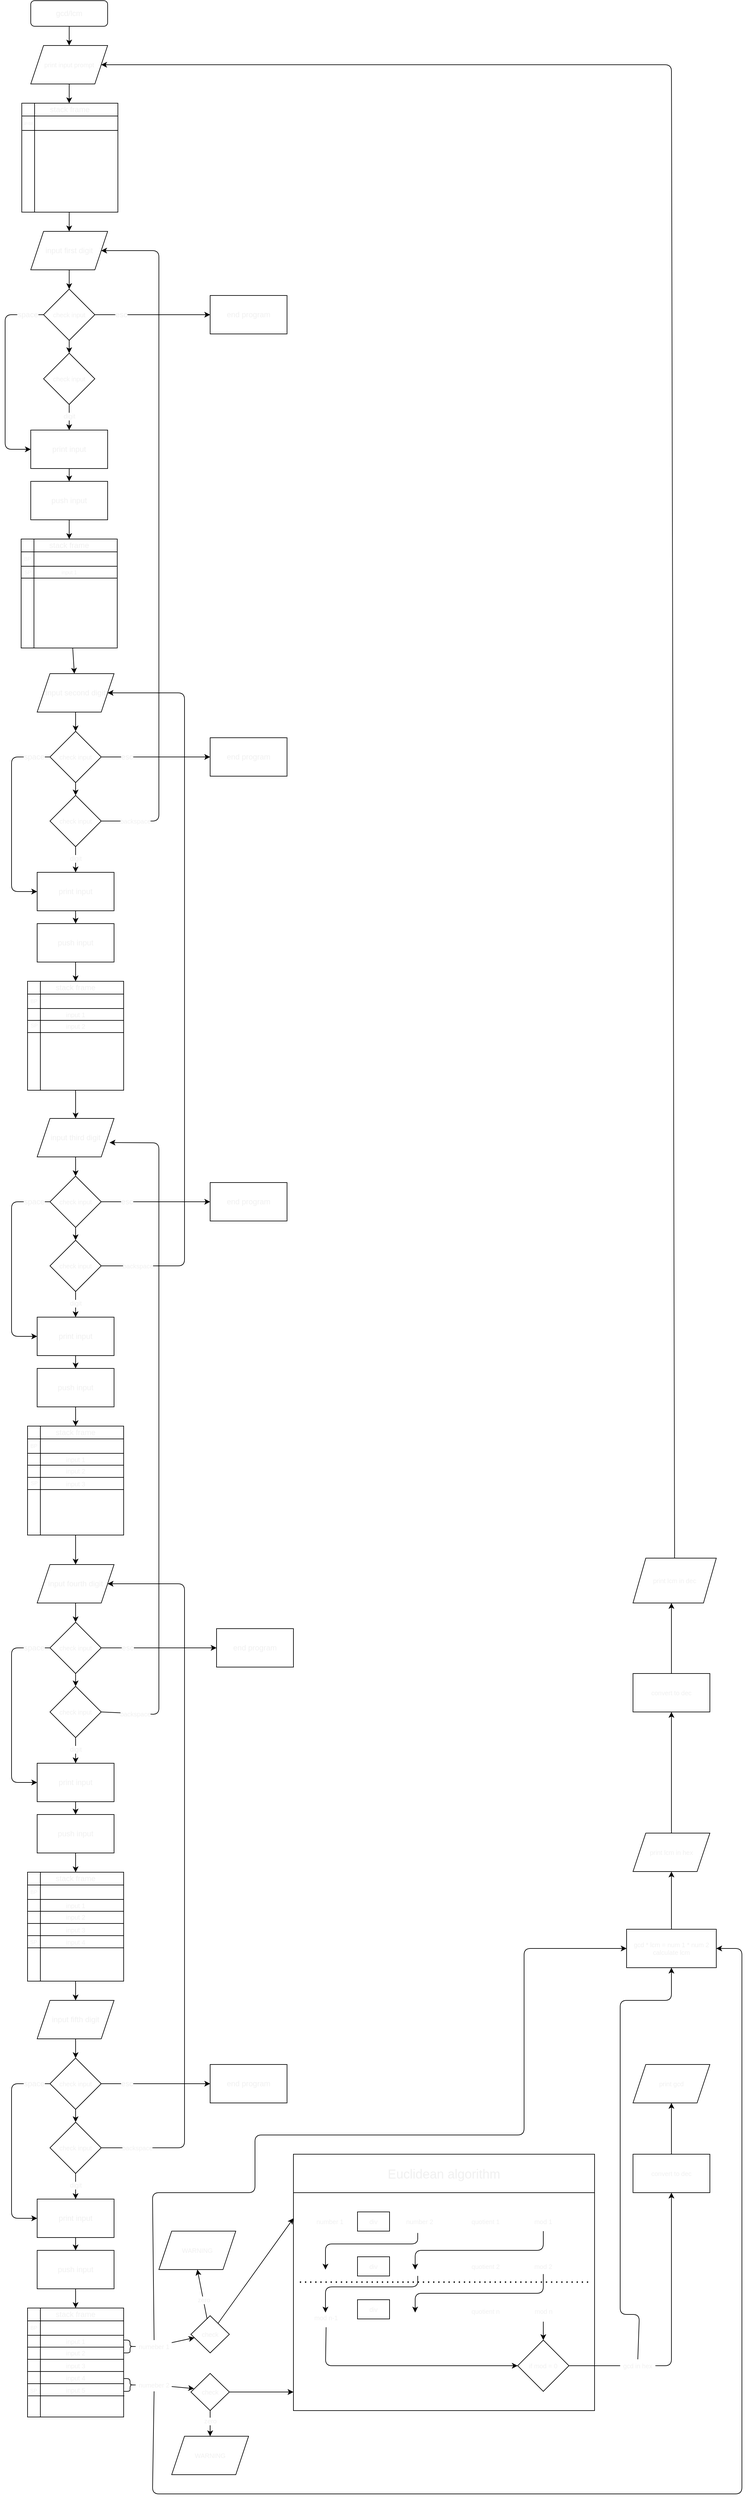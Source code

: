 <mxfile>
    <diagram id="C5RBs43oDa-KdzZeNtuy" name="Page-1">
        <mxGraphModel dx="1185" dy="1211" grid="1" gridSize="10" guides="1" tooltips="1" connect="1" arrows="1" fold="1" page="1" pageScale="1" pageWidth="827" pageHeight="1169" math="0" shadow="0">
            <root>
                <mxCell id="WIyWlLk6GJQsqaUBKTNV-0"/>
                <mxCell id="WIyWlLk6GJQsqaUBKTNV-1" parent="WIyWlLk6GJQsqaUBKTNV-0"/>
                <mxCell id="5" value="" style="edgeStyle=none;html=1;fontSize=10;fontColor=#F0F0F0;" edge="1" parent="WIyWlLk6GJQsqaUBKTNV-1" source="WIyWlLk6GJQsqaUBKTNV-3" target="4">
                    <mxGeometry relative="1" as="geometry"/>
                </mxCell>
                <mxCell id="WIyWlLk6GJQsqaUBKTNV-3" value="gcd/lcm" style="rounded=1;whiteSpace=wrap;html=1;fontSize=12;glass=0;strokeWidth=1;shadow=0;fontColor=#F0F0F0;" parent="WIyWlLk6GJQsqaUBKTNV-1" vertex="1">
                    <mxGeometry x="160" y="10" width="120" height="40" as="geometry"/>
                </mxCell>
                <mxCell id="1" style="edgeStyle=none;html=1;exitX=0.5;exitY=1;exitDx=0;exitDy=0;entryX=0.5;entryY=0;entryDx=0;entryDy=0;fontSize=10;fontColor=#F0F0F0;" edge="1" parent="WIyWlLk6GJQsqaUBKTNV-1" target="ini4RR_5LGeIk_2E7MMW-1">
                    <mxGeometry relative="1" as="geometry">
                        <mxPoint x="220" y="340" as="sourcePoint"/>
                    </mxGeometry>
                </mxCell>
                <mxCell id="3" value="" style="edgeStyle=none;html=1;fontSize=10;fontColor=#F0F0F0;" edge="1" parent="WIyWlLk6GJQsqaUBKTNV-1" source="ini4RR_5LGeIk_2E7MMW-1" target="2">
                    <mxGeometry relative="1" as="geometry"/>
                </mxCell>
                <mxCell id="ini4RR_5LGeIk_2E7MMW-1" value="input first digit" style="shape=parallelogram;perimeter=parallelogramPerimeter;whiteSpace=wrap;html=1;fixedSize=1;fontColor=#F0F0F0;" parent="WIyWlLk6GJQsqaUBKTNV-1" vertex="1">
                    <mxGeometry x="160" y="370" width="120" height="60" as="geometry"/>
                </mxCell>
                <mxCell id="15" style="edgeStyle=none;html=1;fontSize=12;entryX=0;entryY=0.5;entryDx=0;entryDy=0;fontColor=#F0F0F0;" edge="1" parent="WIyWlLk6GJQsqaUBKTNV-1" source="2" target="14">
                    <mxGeometry relative="1" as="geometry">
                        <mxPoint x="390" y="1100" as="targetPoint"/>
                        <Array as="points">
                            <mxPoint x="360" y="500"/>
                        </Array>
                    </mxGeometry>
                </mxCell>
                <mxCell id="16" value="esc" style="edgeLabel;html=1;align=center;verticalAlign=middle;resizable=0;points=[];fontSize=12;fontColor=#F0F0F0;" vertex="1" connectable="0" parent="15">
                    <mxGeometry x="-0.872" y="-2" relative="1" as="geometry">
                        <mxPoint x="29" y="-2" as="offset"/>
                    </mxGeometry>
                </mxCell>
                <mxCell id="IbffwZVj77q_SS6-gmPp-16" style="edgeStyle=none;html=1;fontSize=12;entryX=0;entryY=0.5;entryDx=0;entryDy=0;fontColor=#F0F0F0;" edge="1" parent="WIyWlLk6GJQsqaUBKTNV-1" source="2" target="IbffwZVj77q_SS6-gmPp-17">
                    <mxGeometry relative="1" as="geometry">
                        <mxPoint x="120" y="500" as="targetPoint"/>
                        <Array as="points">
                            <mxPoint x="120" y="500"/>
                            <mxPoint x="120" y="710"/>
                        </Array>
                    </mxGeometry>
                </mxCell>
                <mxCell id="IbffwZVj77q_SS6-gmPp-38" value="&lt;font style=&quot;font-size: 12px;&quot;&gt;space&lt;/font&gt;" style="edgeLabel;html=1;align=center;verticalAlign=middle;resizable=0;points=[];fontSize=8;fontColor=#F0F0F0;" vertex="1" connectable="0" parent="IbffwZVj77q_SS6-gmPp-16">
                    <mxGeometry x="-0.156" y="-2" relative="1" as="geometry">
                        <mxPoint x="37" y="-71" as="offset"/>
                    </mxGeometry>
                </mxCell>
                <mxCell id="IbffwZVj77q_SS6-gmPp-49" value="" style="edgeStyle=none;html=1;fontSize=10;fontColor=#F0F0F0;" edge="1" parent="WIyWlLk6GJQsqaUBKTNV-1" source="2" target="IbffwZVj77q_SS6-gmPp-48">
                    <mxGeometry relative="1" as="geometry"/>
                </mxCell>
                <mxCell id="2" value="check input" style="rhombus;whiteSpace=wrap;html=1;fontSize=10;fontColor=#F0F0F0;" vertex="1" parent="WIyWlLk6GJQsqaUBKTNV-1">
                    <mxGeometry x="180" y="460" width="80" height="80" as="geometry"/>
                </mxCell>
                <mxCell id="6" value="" style="edgeStyle=none;html=1;fontSize=10;fontColor=#F0F0F0;" edge="1" parent="WIyWlLk6GJQsqaUBKTNV-1" source="4">
                    <mxGeometry relative="1" as="geometry">
                        <mxPoint x="220" y="170" as="targetPoint"/>
                    </mxGeometry>
                </mxCell>
                <mxCell id="4" value="print input prompt" style="shape=parallelogram;perimeter=parallelogramPerimeter;whiteSpace=wrap;html=1;fixedSize=1;fontSize=10;fontColor=#F0F0F0;" vertex="1" parent="WIyWlLk6GJQsqaUBKTNV-1">
                    <mxGeometry x="160" y="80" width="120" height="60" as="geometry"/>
                </mxCell>
                <mxCell id="IbffwZVj77q_SS6-gmPp-76" value="" style="edgeStyle=none;html=1;fontSize=10;fontColor=#F0F0F0;" edge="1" parent="WIyWlLk6GJQsqaUBKTNV-1" source="7" target="IbffwZVj77q_SS6-gmPp-53">
                    <mxGeometry relative="1" as="geometry"/>
                </mxCell>
                <mxCell id="7" value="" style="shape=internalStorage;whiteSpace=wrap;html=1;backgroundOutline=1;fontSize=10;fontColor=#F0F0F0;" vertex="1" parent="WIyWlLk6GJQsqaUBKTNV-1">
                    <mxGeometry x="145" y="850" width="150" height="170" as="geometry"/>
                </mxCell>
                <mxCell id="13" style="edgeStyle=none;html=1;fontSize=12;fontColor=#F0F0F0;" edge="1" parent="WIyWlLk6GJQsqaUBKTNV-1" source="8" target="7">
                    <mxGeometry relative="1" as="geometry"/>
                </mxCell>
                <mxCell id="8" value="&lt;font style=&quot;font-size: 12px;&quot;&gt;stack frame&lt;/font&gt;" style="text;html=1;strokeColor=none;fillColor=none;align=center;verticalAlign=middle;whiteSpace=wrap;rounded=0;fontSize=10;fontColor=#F0F0F0;" vertex="1" parent="WIyWlLk6GJQsqaUBKTNV-1">
                    <mxGeometry x="180" y="850" width="80" height="20" as="geometry"/>
                </mxCell>
                <mxCell id="11" value="" style="endArrow=none;html=1;fontSize=10;exitX=0;exitY=0.25;exitDx=0;exitDy=0;entryX=1;entryY=0.25;entryDx=0;entryDy=0;fontColor=#F0F0F0;" edge="1" parent="WIyWlLk6GJQsqaUBKTNV-1" source="7" target="7">
                    <mxGeometry width="50" height="50" relative="1" as="geometry">
                        <mxPoint x="210" y="950" as="sourcePoint"/>
                        <mxPoint x="260" y="900" as="targetPoint"/>
                    </mxGeometry>
                </mxCell>
                <mxCell id="12" value="&lt;font style=&quot;font-size: 8px;&quot;&gt;BP&lt;/font&gt;" style="text;html=1;strokeColor=none;fillColor=none;align=center;verticalAlign=middle;whiteSpace=wrap;rounded=0;fontSize=10;fontColor=#F0F0F0;" vertex="1" parent="WIyWlLk6GJQsqaUBKTNV-1">
                    <mxGeometry x="145" y="870" width="20" height="20" as="geometry"/>
                </mxCell>
                <mxCell id="14" value="end program" style="rounded=0;whiteSpace=wrap;html=1;fontSize=12;fontColor=#F0F0F0;" vertex="1" parent="WIyWlLk6GJQsqaUBKTNV-1">
                    <mxGeometry x="440" y="470" width="120" height="60" as="geometry"/>
                </mxCell>
                <mxCell id="IbffwZVj77q_SS6-gmPp-19" value="" style="edgeStyle=none;html=1;fontSize=12;fontColor=#F0F0F0;" edge="1" parent="WIyWlLk6GJQsqaUBKTNV-1" source="IbffwZVj77q_SS6-gmPp-17" target="IbffwZVj77q_SS6-gmPp-18">
                    <mxGeometry relative="1" as="geometry"/>
                </mxCell>
                <mxCell id="IbffwZVj77q_SS6-gmPp-17" value="print input" style="rounded=0;whiteSpace=wrap;html=1;fontSize=12;fontColor=#F0F0F0;" vertex="1" parent="WIyWlLk6GJQsqaUBKTNV-1">
                    <mxGeometry x="160" y="680" width="120" height="60" as="geometry"/>
                </mxCell>
                <mxCell id="IbffwZVj77q_SS6-gmPp-32" value="" style="edgeStyle=none;html=1;fontSize=12;fontColor=#F0F0F0;" edge="1" parent="WIyWlLk6GJQsqaUBKTNV-1" source="IbffwZVj77q_SS6-gmPp-18" target="8">
                    <mxGeometry relative="1" as="geometry"/>
                </mxCell>
                <mxCell id="IbffwZVj77q_SS6-gmPp-18" value="push input" style="rounded=0;whiteSpace=wrap;html=1;fontSize=12;fontColor=#F0F0F0;" vertex="1" parent="WIyWlLk6GJQsqaUBKTNV-1">
                    <mxGeometry x="160" y="760" width="120" height="60" as="geometry"/>
                </mxCell>
                <mxCell id="IbffwZVj77q_SS6-gmPp-34" value="" style="endArrow=none;html=1;fontSize=10;exitX=0;exitY=0.25;exitDx=0;exitDy=0;entryX=1;entryY=0.25;entryDx=0;entryDy=0;fontColor=#F0F0F0;" edge="1" parent="WIyWlLk6GJQsqaUBKTNV-1">
                    <mxGeometry width="50" height="50" relative="1" as="geometry">
                        <mxPoint x="145" y="911" as="sourcePoint"/>
                        <mxPoint x="295.0" y="911" as="targetPoint"/>
                    </mxGeometry>
                </mxCell>
                <mxCell id="IbffwZVj77q_SS6-gmPp-35" value="&lt;font style=&quot;font-size: 8px;&quot;&gt;SP&lt;/font&gt;" style="text;html=1;strokeColor=none;fillColor=none;align=center;verticalAlign=middle;whiteSpace=wrap;rounded=0;fontSize=12;fontColor=#F0F0F0;" vertex="1" parent="WIyWlLk6GJQsqaUBKTNV-1">
                    <mxGeometry x="146" y="893" width="19" height="16" as="geometry"/>
                </mxCell>
                <mxCell id="IbffwZVj77q_SS6-gmPp-36" value="input 1" style="text;html=1;strokeColor=none;fillColor=none;align=center;verticalAlign=middle;whiteSpace=wrap;rounded=0;fontSize=8;fontColor=#F0F0F0;" vertex="1" parent="WIyWlLk6GJQsqaUBKTNV-1">
                    <mxGeometry x="190" y="893" width="60" height="17" as="geometry"/>
                </mxCell>
                <mxCell id="IbffwZVj77q_SS6-gmPp-40" value="" style="shape=internalStorage;whiteSpace=wrap;html=1;backgroundOutline=1;fontSize=10;fontColor=#F0F0F0;" vertex="1" parent="WIyWlLk6GJQsqaUBKTNV-1">
                    <mxGeometry x="146" y="170" width="150" height="170" as="geometry"/>
                </mxCell>
                <mxCell id="IbffwZVj77q_SS6-gmPp-41" style="edgeStyle=none;html=1;fontSize=12;fontColor=#F0F0F0;" edge="1" parent="WIyWlLk6GJQsqaUBKTNV-1" source="IbffwZVj77q_SS6-gmPp-42" target="IbffwZVj77q_SS6-gmPp-40">
                    <mxGeometry relative="1" as="geometry"/>
                </mxCell>
                <mxCell id="IbffwZVj77q_SS6-gmPp-42" value="&lt;font style=&quot;font-size: 12px;&quot;&gt;stack frame&lt;/font&gt;" style="text;html=1;strokeColor=none;fillColor=none;align=center;verticalAlign=middle;whiteSpace=wrap;rounded=0;fontSize=10;fontColor=#F0F0F0;" vertex="1" parent="WIyWlLk6GJQsqaUBKTNV-1">
                    <mxGeometry x="181" y="170" width="80" height="20" as="geometry"/>
                </mxCell>
                <mxCell id="IbffwZVj77q_SS6-gmPp-43" value="" style="endArrow=none;html=1;fontSize=10;exitX=0;exitY=0.25;exitDx=0;exitDy=0;entryX=1;entryY=0.25;entryDx=0;entryDy=0;fontColor=#F0F0F0;" edge="1" parent="WIyWlLk6GJQsqaUBKTNV-1" source="IbffwZVj77q_SS6-gmPp-40" target="IbffwZVj77q_SS6-gmPp-40">
                    <mxGeometry width="50" height="50" relative="1" as="geometry">
                        <mxPoint x="211" y="270" as="sourcePoint"/>
                        <mxPoint x="261" y="220" as="targetPoint"/>
                    </mxGeometry>
                </mxCell>
                <mxCell id="IbffwZVj77q_SS6-gmPp-44" value="&lt;font style=&quot;font-size: 6px;&quot;&gt;SP/BP&lt;/font&gt;" style="text;html=1;strokeColor=none;fillColor=none;align=center;verticalAlign=middle;whiteSpace=wrap;rounded=0;fontSize=10;fontColor=#F0F0F0;" vertex="1" parent="WIyWlLk6GJQsqaUBKTNV-1">
                    <mxGeometry x="146" y="190" width="20" height="20" as="geometry"/>
                </mxCell>
                <mxCell id="IbffwZVj77q_SS6-gmPp-50" value="" style="edgeStyle=none;html=1;fontSize=10;fontColor=#F0F0F0;" edge="1" parent="WIyWlLk6GJQsqaUBKTNV-1" source="IbffwZVj77q_SS6-gmPp-48" target="IbffwZVj77q_SS6-gmPp-17">
                    <mxGeometry relative="1" as="geometry"/>
                </mxCell>
                <mxCell id="IbffwZVj77q_SS6-gmPp-51" value="digit" style="edgeLabel;html=1;align=center;verticalAlign=middle;resizable=0;points=[];fontSize=10;fontColor=#F0F0F0;" vertex="1" connectable="0" parent="IbffwZVj77q_SS6-gmPp-50">
                    <mxGeometry x="-0.1" relative="1" as="geometry">
                        <mxPoint as="offset"/>
                    </mxGeometry>
                </mxCell>
                <mxCell id="IbffwZVj77q_SS6-gmPp-48" value="&lt;font style=&quot;font-size: 10px;&quot;&gt;check input&lt;/font&gt;" style="rhombus;whiteSpace=wrap;html=1;fontSize=6;fontColor=#F0F0F0;" vertex="1" parent="WIyWlLk6GJQsqaUBKTNV-1">
                    <mxGeometry x="180" y="560" width="80" height="80" as="geometry"/>
                </mxCell>
                <mxCell id="IbffwZVj77q_SS6-gmPp-52" value="" style="edgeStyle=none;html=1;fontSize=10;fontColor=#F0F0F0;" edge="1" parent="WIyWlLk6GJQsqaUBKTNV-1" source="IbffwZVj77q_SS6-gmPp-53" target="IbffwZVj77q_SS6-gmPp-59">
                    <mxGeometry relative="1" as="geometry"/>
                </mxCell>
                <mxCell id="IbffwZVj77q_SS6-gmPp-53" value="input second digit" style="shape=parallelogram;perimeter=parallelogramPerimeter;whiteSpace=wrap;html=1;fixedSize=1;fontColor=#F0F0F0;" vertex="1" parent="WIyWlLk6GJQsqaUBKTNV-1">
                    <mxGeometry x="170" y="1060" width="120" height="60" as="geometry"/>
                </mxCell>
                <mxCell id="IbffwZVj77q_SS6-gmPp-54" style="edgeStyle=none;html=1;fontSize=12;entryX=0;entryY=0.5;entryDx=0;entryDy=0;fontColor=#F0F0F0;" edge="1" parent="WIyWlLk6GJQsqaUBKTNV-1" source="IbffwZVj77q_SS6-gmPp-59" target="IbffwZVj77q_SS6-gmPp-65">
                    <mxGeometry relative="1" as="geometry">
                        <mxPoint x="400" y="1790" as="targetPoint"/>
                        <Array as="points">
                            <mxPoint x="370" y="1190"/>
                        </Array>
                    </mxGeometry>
                </mxCell>
                <mxCell id="IbffwZVj77q_SS6-gmPp-55" value="esc" style="edgeLabel;html=1;align=center;verticalAlign=middle;resizable=0;points=[];fontSize=12;fontColor=#F0F0F0;" vertex="1" connectable="0" parent="IbffwZVj77q_SS6-gmPp-54">
                    <mxGeometry x="-0.872" y="-2" relative="1" as="geometry">
                        <mxPoint x="29" y="-2" as="offset"/>
                    </mxGeometry>
                </mxCell>
                <mxCell id="IbffwZVj77q_SS6-gmPp-56" style="edgeStyle=none;html=1;fontSize=12;entryX=0;entryY=0.5;entryDx=0;entryDy=0;fontColor=#F0F0F0;" edge="1" parent="WIyWlLk6GJQsqaUBKTNV-1" source="IbffwZVj77q_SS6-gmPp-59" target="IbffwZVj77q_SS6-gmPp-67">
                    <mxGeometry relative="1" as="geometry">
                        <mxPoint x="130" y="1190" as="targetPoint"/>
                        <Array as="points">
                            <mxPoint x="130" y="1190"/>
                            <mxPoint x="130" y="1400"/>
                        </Array>
                    </mxGeometry>
                </mxCell>
                <mxCell id="IbffwZVj77q_SS6-gmPp-57" value="&lt;font style=&quot;font-size: 12px;&quot;&gt;space&lt;/font&gt;" style="edgeLabel;html=1;align=center;verticalAlign=middle;resizable=0;points=[];fontSize=8;fontColor=#F0F0F0;" vertex="1" connectable="0" parent="IbffwZVj77q_SS6-gmPp-56">
                    <mxGeometry x="-0.156" y="-2" relative="1" as="geometry">
                        <mxPoint x="37" y="-71" as="offset"/>
                    </mxGeometry>
                </mxCell>
                <mxCell id="IbffwZVj77q_SS6-gmPp-58" value="" style="edgeStyle=none;html=1;fontSize=10;fontColor=#F0F0F0;" edge="1" parent="WIyWlLk6GJQsqaUBKTNV-1" source="IbffwZVj77q_SS6-gmPp-59" target="IbffwZVj77q_SS6-gmPp-75">
                    <mxGeometry relative="1" as="geometry"/>
                </mxCell>
                <mxCell id="IbffwZVj77q_SS6-gmPp-59" value="check input" style="rhombus;whiteSpace=wrap;html=1;fontSize=10;fontColor=#F0F0F0;" vertex="1" parent="WIyWlLk6GJQsqaUBKTNV-1">
                    <mxGeometry x="190" y="1150" width="80" height="80" as="geometry"/>
                </mxCell>
                <mxCell id="IbffwZVj77q_SS6-gmPp-105" value="" style="edgeStyle=none;html=1;fontSize=10;fontColor=#F0F0F0;" edge="1" parent="WIyWlLk6GJQsqaUBKTNV-1" source="IbffwZVj77q_SS6-gmPp-60" target="IbffwZVj77q_SS6-gmPp-80">
                    <mxGeometry relative="1" as="geometry"/>
                </mxCell>
                <mxCell id="IbffwZVj77q_SS6-gmPp-60" value="" style="shape=internalStorage;whiteSpace=wrap;html=1;backgroundOutline=1;fontSize=10;fontColor=#F0F0F0;" vertex="1" parent="WIyWlLk6GJQsqaUBKTNV-1">
                    <mxGeometry x="155" y="1540" width="150" height="170" as="geometry"/>
                </mxCell>
                <mxCell id="IbffwZVj77q_SS6-gmPp-61" style="edgeStyle=none;html=1;fontSize=12;fontColor=#F0F0F0;" edge="1" parent="WIyWlLk6GJQsqaUBKTNV-1" source="IbffwZVj77q_SS6-gmPp-62" target="IbffwZVj77q_SS6-gmPp-60">
                    <mxGeometry relative="1" as="geometry"/>
                </mxCell>
                <mxCell id="IbffwZVj77q_SS6-gmPp-62" value="&lt;font style=&quot;font-size: 12px;&quot;&gt;stack frame&lt;/font&gt;" style="text;html=1;strokeColor=none;fillColor=none;align=center;verticalAlign=middle;whiteSpace=wrap;rounded=0;fontSize=10;fontColor=#F0F0F0;" vertex="1" parent="WIyWlLk6GJQsqaUBKTNV-1">
                    <mxGeometry x="190" y="1540" width="80" height="20" as="geometry"/>
                </mxCell>
                <mxCell id="IbffwZVj77q_SS6-gmPp-63" value="" style="endArrow=none;html=1;fontSize=10;exitX=0;exitY=0.25;exitDx=0;exitDy=0;entryX=1;entryY=0.25;entryDx=0;entryDy=0;fontColor=#F0F0F0;" edge="1" parent="WIyWlLk6GJQsqaUBKTNV-1" source="IbffwZVj77q_SS6-gmPp-60" target="IbffwZVj77q_SS6-gmPp-60">
                    <mxGeometry width="50" height="50" relative="1" as="geometry">
                        <mxPoint x="220" y="1640" as="sourcePoint"/>
                        <mxPoint x="270" y="1590" as="targetPoint"/>
                    </mxGeometry>
                </mxCell>
                <mxCell id="IbffwZVj77q_SS6-gmPp-64" value="&lt;font style=&quot;font-size: 8px;&quot;&gt;BP&lt;/font&gt;" style="text;html=1;strokeColor=none;fillColor=none;align=center;verticalAlign=middle;whiteSpace=wrap;rounded=0;fontSize=10;fontColor=#F0F0F0;" vertex="1" parent="WIyWlLk6GJQsqaUBKTNV-1">
                    <mxGeometry x="155" y="1560" width="20" height="20" as="geometry"/>
                </mxCell>
                <mxCell id="IbffwZVj77q_SS6-gmPp-65" value="end program" style="rounded=0;whiteSpace=wrap;html=1;fontSize=12;fontColor=#F0F0F0;" vertex="1" parent="WIyWlLk6GJQsqaUBKTNV-1">
                    <mxGeometry x="440" y="1160" width="120" height="60" as="geometry"/>
                </mxCell>
                <mxCell id="IbffwZVj77q_SS6-gmPp-66" value="" style="edgeStyle=none;html=1;fontSize=12;fontColor=#F0F0F0;" edge="1" parent="WIyWlLk6GJQsqaUBKTNV-1" source="IbffwZVj77q_SS6-gmPp-67" target="IbffwZVj77q_SS6-gmPp-69">
                    <mxGeometry relative="1" as="geometry"/>
                </mxCell>
                <mxCell id="IbffwZVj77q_SS6-gmPp-67" value="print input" style="rounded=0;whiteSpace=wrap;html=1;fontSize=12;fontColor=#F0F0F0;" vertex="1" parent="WIyWlLk6GJQsqaUBKTNV-1">
                    <mxGeometry x="170" y="1370" width="120" height="60" as="geometry"/>
                </mxCell>
                <mxCell id="IbffwZVj77q_SS6-gmPp-68" value="" style="edgeStyle=none;html=1;fontSize=12;fontColor=#F0F0F0;" edge="1" parent="WIyWlLk6GJQsqaUBKTNV-1" source="IbffwZVj77q_SS6-gmPp-69" target="IbffwZVj77q_SS6-gmPp-62">
                    <mxGeometry relative="1" as="geometry"/>
                </mxCell>
                <mxCell id="IbffwZVj77q_SS6-gmPp-69" value="push input" style="rounded=0;whiteSpace=wrap;html=1;fontSize=12;fontColor=#F0F0F0;" vertex="1" parent="WIyWlLk6GJQsqaUBKTNV-1">
                    <mxGeometry x="170" y="1450" width="120" height="60" as="geometry"/>
                </mxCell>
                <mxCell id="IbffwZVj77q_SS6-gmPp-70" value="" style="endArrow=none;html=1;fontSize=10;exitX=0;exitY=0.25;exitDx=0;exitDy=0;entryX=1;entryY=0.25;entryDx=0;entryDy=0;fontColor=#F0F0F0;" edge="1" parent="WIyWlLk6GJQsqaUBKTNV-1">
                    <mxGeometry width="50" height="50" relative="1" as="geometry">
                        <mxPoint x="155" y="1601" as="sourcePoint"/>
                        <mxPoint x="305" y="1601" as="targetPoint"/>
                    </mxGeometry>
                </mxCell>
                <mxCell id="IbffwZVj77q_SS6-gmPp-71" value="&lt;font style=&quot;font-size: 8px;&quot;&gt;SP&lt;/font&gt;" style="text;html=1;strokeColor=none;fillColor=none;align=center;verticalAlign=middle;whiteSpace=wrap;rounded=0;fontSize=12;fontColor=#F0F0F0;" vertex="1" parent="WIyWlLk6GJQsqaUBKTNV-1">
                    <mxGeometry x="156" y="1600" width="19" height="16" as="geometry"/>
                </mxCell>
                <mxCell id="IbffwZVj77q_SS6-gmPp-72" value="&lt;font style=&quot;font-size: 10px;&quot;&gt;input 1&lt;/font&gt;" style="text;html=1;strokeColor=none;fillColor=none;align=center;verticalAlign=middle;whiteSpace=wrap;rounded=0;fontSize=8;fontColor=#F0F0F0;" vertex="1" parent="WIyWlLk6GJQsqaUBKTNV-1">
                    <mxGeometry x="200" y="1583" width="60" height="17" as="geometry"/>
                </mxCell>
                <mxCell id="IbffwZVj77q_SS6-gmPp-73" value="" style="edgeStyle=none;html=1;fontSize=10;fontColor=#F0F0F0;" edge="1" parent="WIyWlLk6GJQsqaUBKTNV-1" source="IbffwZVj77q_SS6-gmPp-75" target="IbffwZVj77q_SS6-gmPp-67">
                    <mxGeometry relative="1" as="geometry"/>
                </mxCell>
                <mxCell id="IbffwZVj77q_SS6-gmPp-74" value="digit" style="edgeLabel;html=1;align=center;verticalAlign=middle;resizable=0;points=[];fontSize=10;fontColor=#F0F0F0;" vertex="1" connectable="0" parent="IbffwZVj77q_SS6-gmPp-73">
                    <mxGeometry x="-0.1" relative="1" as="geometry">
                        <mxPoint as="offset"/>
                    </mxGeometry>
                </mxCell>
                <mxCell id="IbffwZVj77q_SS6-gmPp-171" style="edgeStyle=none;html=1;fontSize=10;entryX=1;entryY=0.5;entryDx=0;entryDy=0;fontColor=#F0F0F0;" edge="1" parent="WIyWlLk6GJQsqaUBKTNV-1" source="IbffwZVj77q_SS6-gmPp-75" target="ini4RR_5LGeIk_2E7MMW-1">
                    <mxGeometry relative="1" as="geometry">
                        <mxPoint x="440" y="640.0" as="targetPoint"/>
                        <Array as="points">
                            <mxPoint x="360" y="1290"/>
                            <mxPoint x="360" y="400"/>
                        </Array>
                    </mxGeometry>
                </mxCell>
                <mxCell id="IbffwZVj77q_SS6-gmPp-172" value="backspace" style="edgeLabel;html=1;align=center;verticalAlign=middle;resizable=0;points=[];fontSize=10;fontColor=#F0F0F0;" vertex="1" connectable="0" parent="IbffwZVj77q_SS6-gmPp-171">
                    <mxGeometry x="-0.901" y="-2" relative="1" as="geometry">
                        <mxPoint y="-2" as="offset"/>
                    </mxGeometry>
                </mxCell>
                <mxCell id="IbffwZVj77q_SS6-gmPp-75" value="&lt;font style=&quot;font-size: 10px;&quot;&gt;check input&lt;/font&gt;" style="rhombus;whiteSpace=wrap;html=1;fontSize=6;fontColor=#F0F0F0;" vertex="1" parent="WIyWlLk6GJQsqaUBKTNV-1">
                    <mxGeometry x="190" y="1250" width="80" height="80" as="geometry"/>
                </mxCell>
                <mxCell id="IbffwZVj77q_SS6-gmPp-77" value="" style="endArrow=none;html=1;fontSize=10;exitX=0;exitY=0.25;exitDx=0;exitDy=0;entryX=1;entryY=0.25;entryDx=0;entryDy=0;fontColor=#F0F0F0;" edge="1" parent="WIyWlLk6GJQsqaUBKTNV-1">
                    <mxGeometry width="50" height="50" relative="1" as="geometry">
                        <mxPoint x="155" y="1620.0" as="sourcePoint"/>
                        <mxPoint x="305" y="1620.0" as="targetPoint"/>
                    </mxGeometry>
                </mxCell>
                <mxCell id="IbffwZVj77q_SS6-gmPp-78" value="input 2" style="text;html=1;strokeColor=none;fillColor=none;align=center;verticalAlign=middle;whiteSpace=wrap;rounded=0;fontSize=10;fontColor=#F0F0F0;" vertex="1" parent="WIyWlLk6GJQsqaUBKTNV-1">
                    <mxGeometry x="200" y="1600" width="60" height="20" as="geometry"/>
                </mxCell>
                <mxCell id="IbffwZVj77q_SS6-gmPp-79" value="" style="edgeStyle=none;html=1;fontSize=10;fontColor=#F0F0F0;" edge="1" parent="WIyWlLk6GJQsqaUBKTNV-1" source="IbffwZVj77q_SS6-gmPp-80" target="IbffwZVj77q_SS6-gmPp-86">
                    <mxGeometry relative="1" as="geometry"/>
                </mxCell>
                <mxCell id="IbffwZVj77q_SS6-gmPp-80" value="input third digit" style="shape=parallelogram;perimeter=parallelogramPerimeter;whiteSpace=wrap;html=1;fixedSize=1;fontColor=#F0F0F0;" vertex="1" parent="WIyWlLk6GJQsqaUBKTNV-1">
                    <mxGeometry x="170" y="1754" width="120" height="60" as="geometry"/>
                </mxCell>
                <mxCell id="IbffwZVj77q_SS6-gmPp-81" style="edgeStyle=none;html=1;fontSize=12;entryX=0;entryY=0.5;entryDx=0;entryDy=0;fontColor=#F0F0F0;" edge="1" parent="WIyWlLk6GJQsqaUBKTNV-1" source="IbffwZVj77q_SS6-gmPp-86" target="IbffwZVj77q_SS6-gmPp-92">
                    <mxGeometry relative="1" as="geometry">
                        <mxPoint x="400" y="2484" as="targetPoint"/>
                        <Array as="points">
                            <mxPoint x="370" y="1884"/>
                        </Array>
                    </mxGeometry>
                </mxCell>
                <mxCell id="IbffwZVj77q_SS6-gmPp-82" value="esc" style="edgeLabel;html=1;align=center;verticalAlign=middle;resizable=0;points=[];fontSize=12;fontColor=#F0F0F0;" vertex="1" connectable="0" parent="IbffwZVj77q_SS6-gmPp-81">
                    <mxGeometry x="-0.872" y="-2" relative="1" as="geometry">
                        <mxPoint x="29" y="-2" as="offset"/>
                    </mxGeometry>
                </mxCell>
                <mxCell id="IbffwZVj77q_SS6-gmPp-83" style="edgeStyle=none;html=1;fontSize=12;entryX=0;entryY=0.5;entryDx=0;entryDy=0;fontColor=#F0F0F0;" edge="1" parent="WIyWlLk6GJQsqaUBKTNV-1" source="IbffwZVj77q_SS6-gmPp-86" target="IbffwZVj77q_SS6-gmPp-94">
                    <mxGeometry relative="1" as="geometry">
                        <mxPoint x="130" y="1884" as="targetPoint"/>
                        <Array as="points">
                            <mxPoint x="130" y="1884"/>
                            <mxPoint x="130" y="2094"/>
                        </Array>
                    </mxGeometry>
                </mxCell>
                <mxCell id="IbffwZVj77q_SS6-gmPp-84" value="&lt;font style=&quot;font-size: 12px;&quot;&gt;space&lt;/font&gt;" style="edgeLabel;html=1;align=center;verticalAlign=middle;resizable=0;points=[];fontSize=8;fontColor=#F0F0F0;" vertex="1" connectable="0" parent="IbffwZVj77q_SS6-gmPp-83">
                    <mxGeometry x="-0.156" y="-2" relative="1" as="geometry">
                        <mxPoint x="37" y="-71" as="offset"/>
                    </mxGeometry>
                </mxCell>
                <mxCell id="IbffwZVj77q_SS6-gmPp-85" value="" style="edgeStyle=none;html=1;fontSize=10;fontColor=#F0F0F0;" edge="1" parent="WIyWlLk6GJQsqaUBKTNV-1" source="IbffwZVj77q_SS6-gmPp-86" target="IbffwZVj77q_SS6-gmPp-102">
                    <mxGeometry relative="1" as="geometry"/>
                </mxCell>
                <mxCell id="IbffwZVj77q_SS6-gmPp-86" value="check input" style="rhombus;whiteSpace=wrap;html=1;fontSize=10;fontColor=#F0F0F0;" vertex="1" parent="WIyWlLk6GJQsqaUBKTNV-1">
                    <mxGeometry x="190" y="1844" width="80" height="80" as="geometry"/>
                </mxCell>
                <mxCell id="IbffwZVj77q_SS6-gmPp-136" value="" style="edgeStyle=none;html=1;fontSize=10;fontColor=#F0F0F0;" edge="1" parent="WIyWlLk6GJQsqaUBKTNV-1" source="IbffwZVj77q_SS6-gmPp-87" target="IbffwZVj77q_SS6-gmPp-109">
                    <mxGeometry relative="1" as="geometry"/>
                </mxCell>
                <mxCell id="IbffwZVj77q_SS6-gmPp-87" value="" style="shape=internalStorage;whiteSpace=wrap;html=1;backgroundOutline=1;fontSize=10;fontColor=#F0F0F0;" vertex="1" parent="WIyWlLk6GJQsqaUBKTNV-1">
                    <mxGeometry x="155" y="2234" width="150" height="170" as="geometry"/>
                </mxCell>
                <mxCell id="IbffwZVj77q_SS6-gmPp-88" style="edgeStyle=none;html=1;fontSize=12;fontColor=#F0F0F0;" edge="1" parent="WIyWlLk6GJQsqaUBKTNV-1" source="IbffwZVj77q_SS6-gmPp-89" target="IbffwZVj77q_SS6-gmPp-87">
                    <mxGeometry relative="1" as="geometry"/>
                </mxCell>
                <mxCell id="IbffwZVj77q_SS6-gmPp-89" value="&lt;font style=&quot;font-size: 12px;&quot;&gt;stack frame&lt;/font&gt;" style="text;html=1;strokeColor=none;fillColor=none;align=center;verticalAlign=middle;whiteSpace=wrap;rounded=0;fontSize=10;fontColor=#F0F0F0;" vertex="1" parent="WIyWlLk6GJQsqaUBKTNV-1">
                    <mxGeometry x="190" y="2234" width="80" height="20" as="geometry"/>
                </mxCell>
                <mxCell id="IbffwZVj77q_SS6-gmPp-90" value="" style="endArrow=none;html=1;fontSize=10;exitX=0;exitY=0.25;exitDx=0;exitDy=0;entryX=1;entryY=0.25;entryDx=0;entryDy=0;fontColor=#F0F0F0;" edge="1" parent="WIyWlLk6GJQsqaUBKTNV-1" source="IbffwZVj77q_SS6-gmPp-87" target="IbffwZVj77q_SS6-gmPp-87">
                    <mxGeometry width="50" height="50" relative="1" as="geometry">
                        <mxPoint x="220" y="2334" as="sourcePoint"/>
                        <mxPoint x="270" y="2284" as="targetPoint"/>
                    </mxGeometry>
                </mxCell>
                <mxCell id="IbffwZVj77q_SS6-gmPp-91" value="&lt;font style=&quot;font-size: 8px;&quot;&gt;BP&lt;/font&gt;" style="text;html=1;strokeColor=none;fillColor=none;align=center;verticalAlign=middle;whiteSpace=wrap;rounded=0;fontSize=10;fontColor=#F0F0F0;" vertex="1" parent="WIyWlLk6GJQsqaUBKTNV-1">
                    <mxGeometry x="155" y="2254" width="20" height="20" as="geometry"/>
                </mxCell>
                <mxCell id="IbffwZVj77q_SS6-gmPp-92" value="end program" style="rounded=0;whiteSpace=wrap;html=1;fontSize=12;fontColor=#F0F0F0;" vertex="1" parent="WIyWlLk6GJQsqaUBKTNV-1">
                    <mxGeometry x="440" y="1854" width="120" height="60" as="geometry"/>
                </mxCell>
                <mxCell id="IbffwZVj77q_SS6-gmPp-93" value="" style="edgeStyle=none;html=1;fontSize=12;fontColor=#F0F0F0;" edge="1" parent="WIyWlLk6GJQsqaUBKTNV-1" source="IbffwZVj77q_SS6-gmPp-94" target="IbffwZVj77q_SS6-gmPp-96">
                    <mxGeometry relative="1" as="geometry"/>
                </mxCell>
                <mxCell id="IbffwZVj77q_SS6-gmPp-94" value="print input" style="rounded=0;whiteSpace=wrap;html=1;fontSize=12;fontColor=#F0F0F0;" vertex="1" parent="WIyWlLk6GJQsqaUBKTNV-1">
                    <mxGeometry x="170" y="2064" width="120" height="60" as="geometry"/>
                </mxCell>
                <mxCell id="IbffwZVj77q_SS6-gmPp-95" value="" style="edgeStyle=none;html=1;fontSize=12;fontColor=#F0F0F0;" edge="1" parent="WIyWlLk6GJQsqaUBKTNV-1" source="IbffwZVj77q_SS6-gmPp-96" target="IbffwZVj77q_SS6-gmPp-89">
                    <mxGeometry relative="1" as="geometry"/>
                </mxCell>
                <mxCell id="IbffwZVj77q_SS6-gmPp-96" value="push input" style="rounded=0;whiteSpace=wrap;html=1;fontSize=12;fontColor=#F0F0F0;" vertex="1" parent="WIyWlLk6GJQsqaUBKTNV-1">
                    <mxGeometry x="170" y="2144" width="120" height="60" as="geometry"/>
                </mxCell>
                <mxCell id="IbffwZVj77q_SS6-gmPp-97" value="" style="endArrow=none;html=1;fontSize=10;exitX=0;exitY=0.25;exitDx=0;exitDy=0;entryX=1;entryY=0.25;entryDx=0;entryDy=0;fontColor=#F0F0F0;" edge="1" parent="WIyWlLk6GJQsqaUBKTNV-1">
                    <mxGeometry width="50" height="50" relative="1" as="geometry">
                        <mxPoint x="155.0" y="2295" as="sourcePoint"/>
                        <mxPoint x="305" y="2295" as="targetPoint"/>
                    </mxGeometry>
                </mxCell>
                <mxCell id="IbffwZVj77q_SS6-gmPp-98" value="&lt;font style=&quot;font-size: 8px;&quot;&gt;SP&lt;/font&gt;" style="text;html=1;strokeColor=none;fillColor=none;align=center;verticalAlign=middle;whiteSpace=wrap;rounded=0;fontSize=12;fontColor=#F0F0F0;" vertex="1" parent="WIyWlLk6GJQsqaUBKTNV-1">
                    <mxGeometry x="155.5" y="2314" width="19" height="16" as="geometry"/>
                </mxCell>
                <mxCell id="IbffwZVj77q_SS6-gmPp-99" value="&lt;font style=&quot;font-size: 10px;&quot;&gt;input 1&lt;/font&gt;" style="text;html=1;strokeColor=none;fillColor=none;align=center;verticalAlign=middle;whiteSpace=wrap;rounded=0;fontSize=8;fontColor=#F0F0F0;" vertex="1" parent="WIyWlLk6GJQsqaUBKTNV-1">
                    <mxGeometry x="200" y="2277" width="60" height="17" as="geometry"/>
                </mxCell>
                <mxCell id="IbffwZVj77q_SS6-gmPp-100" value="" style="edgeStyle=none;html=1;fontSize=10;fontColor=#F0F0F0;" edge="1" parent="WIyWlLk6GJQsqaUBKTNV-1" source="IbffwZVj77q_SS6-gmPp-102" target="IbffwZVj77q_SS6-gmPp-94">
                    <mxGeometry relative="1" as="geometry"/>
                </mxCell>
                <mxCell id="IbffwZVj77q_SS6-gmPp-101" value="digit" style="edgeLabel;html=1;align=center;verticalAlign=middle;resizable=0;points=[];fontSize=10;fontColor=#F0F0F0;" vertex="1" connectable="0" parent="IbffwZVj77q_SS6-gmPp-100">
                    <mxGeometry x="-0.1" relative="1" as="geometry">
                        <mxPoint as="offset"/>
                    </mxGeometry>
                </mxCell>
                <mxCell id="IbffwZVj77q_SS6-gmPp-102" value="&lt;font style=&quot;font-size: 10px;&quot;&gt;check input&lt;/font&gt;" style="rhombus;whiteSpace=wrap;html=1;fontSize=6;fontColor=#F0F0F0;" vertex="1" parent="WIyWlLk6GJQsqaUBKTNV-1">
                    <mxGeometry x="190" y="1944" width="80" height="80" as="geometry"/>
                </mxCell>
                <mxCell id="IbffwZVj77q_SS6-gmPp-103" value="" style="endArrow=none;html=1;fontSize=10;exitX=0;exitY=0.25;exitDx=0;exitDy=0;entryX=1;entryY=0.25;entryDx=0;entryDy=0;fontColor=#F0F0F0;" edge="1" parent="WIyWlLk6GJQsqaUBKTNV-1">
                    <mxGeometry width="50" height="50" relative="1" as="geometry">
                        <mxPoint x="155.0" y="2314" as="sourcePoint"/>
                        <mxPoint x="305" y="2314" as="targetPoint"/>
                    </mxGeometry>
                </mxCell>
                <mxCell id="IbffwZVj77q_SS6-gmPp-104" value="input 2" style="text;html=1;strokeColor=none;fillColor=none;align=center;verticalAlign=middle;whiteSpace=wrap;rounded=0;fontSize=10;fontColor=#F0F0F0;" vertex="1" parent="WIyWlLk6GJQsqaUBKTNV-1">
                    <mxGeometry x="200" y="2294" width="60" height="20" as="geometry"/>
                </mxCell>
                <mxCell id="IbffwZVj77q_SS6-gmPp-106" value="" style="endArrow=none;html=1;fontSize=10;exitX=0;exitY=0.25;exitDx=0;exitDy=0;entryX=1;entryY=0.25;entryDx=0;entryDy=0;fontColor=#F0F0F0;" edge="1" parent="WIyWlLk6GJQsqaUBKTNV-1">
                    <mxGeometry width="50" height="50" relative="1" as="geometry">
                        <mxPoint x="155.0" y="2333" as="sourcePoint"/>
                        <mxPoint x="305" y="2333" as="targetPoint"/>
                    </mxGeometry>
                </mxCell>
                <mxCell id="IbffwZVj77q_SS6-gmPp-107" value="input 3" style="text;html=1;strokeColor=none;fillColor=none;align=center;verticalAlign=middle;whiteSpace=wrap;rounded=0;fontSize=10;fontColor=#F0F0F0;" vertex="1" parent="WIyWlLk6GJQsqaUBKTNV-1">
                    <mxGeometry x="200" y="2317" width="60" height="13" as="geometry"/>
                </mxCell>
                <mxCell id="IbffwZVj77q_SS6-gmPp-108" value="" style="edgeStyle=none;html=1;fontSize=10;fontColor=#F0F0F0;" edge="1" parent="WIyWlLk6GJQsqaUBKTNV-1" source="IbffwZVj77q_SS6-gmPp-109" target="IbffwZVj77q_SS6-gmPp-115">
                    <mxGeometry relative="1" as="geometry"/>
                </mxCell>
                <mxCell id="IbffwZVj77q_SS6-gmPp-109" value="input fourth digit" style="shape=parallelogram;perimeter=parallelogramPerimeter;whiteSpace=wrap;html=1;fixedSize=1;fontColor=#F0F0F0;" vertex="1" parent="WIyWlLk6GJQsqaUBKTNV-1">
                    <mxGeometry x="170" y="2450" width="120" height="60" as="geometry"/>
                </mxCell>
                <mxCell id="IbffwZVj77q_SS6-gmPp-110" style="edgeStyle=none;html=1;fontSize=12;entryX=0;entryY=0.5;entryDx=0;entryDy=0;fontColor=#F0F0F0;" edge="1" parent="WIyWlLk6GJQsqaUBKTNV-1" source="IbffwZVj77q_SS6-gmPp-115" target="IbffwZVj77q_SS6-gmPp-121">
                    <mxGeometry relative="1" as="geometry">
                        <mxPoint x="400" y="3180" as="targetPoint"/>
                        <Array as="points">
                            <mxPoint x="370" y="2580"/>
                        </Array>
                    </mxGeometry>
                </mxCell>
                <mxCell id="IbffwZVj77q_SS6-gmPp-111" value="esc" style="edgeLabel;html=1;align=center;verticalAlign=middle;resizable=0;points=[];fontSize=12;fontColor=#F0F0F0;" vertex="1" connectable="0" parent="IbffwZVj77q_SS6-gmPp-110">
                    <mxGeometry x="-0.872" y="-2" relative="1" as="geometry">
                        <mxPoint x="29" y="-2" as="offset"/>
                    </mxGeometry>
                </mxCell>
                <mxCell id="IbffwZVj77q_SS6-gmPp-112" style="edgeStyle=none;html=1;fontSize=12;entryX=0;entryY=0.5;entryDx=0;entryDy=0;fontColor=#F0F0F0;" edge="1" parent="WIyWlLk6GJQsqaUBKTNV-1" source="IbffwZVj77q_SS6-gmPp-115" target="IbffwZVj77q_SS6-gmPp-123">
                    <mxGeometry relative="1" as="geometry">
                        <mxPoint x="130" y="2580" as="targetPoint"/>
                        <Array as="points">
                            <mxPoint x="130" y="2580"/>
                            <mxPoint x="130" y="2790"/>
                        </Array>
                    </mxGeometry>
                </mxCell>
                <mxCell id="IbffwZVj77q_SS6-gmPp-113" value="&lt;font style=&quot;font-size: 12px;&quot;&gt;space&lt;/font&gt;" style="edgeLabel;html=1;align=center;verticalAlign=middle;resizable=0;points=[];fontSize=8;fontColor=#F0F0F0;" vertex="1" connectable="0" parent="IbffwZVj77q_SS6-gmPp-112">
                    <mxGeometry x="-0.156" y="-2" relative="1" as="geometry">
                        <mxPoint x="37" y="-71" as="offset"/>
                    </mxGeometry>
                </mxCell>
                <mxCell id="IbffwZVj77q_SS6-gmPp-114" value="" style="edgeStyle=none;html=1;fontSize=10;fontColor=#F0F0F0;" edge="1" parent="WIyWlLk6GJQsqaUBKTNV-1" source="IbffwZVj77q_SS6-gmPp-115" target="IbffwZVj77q_SS6-gmPp-131">
                    <mxGeometry relative="1" as="geometry"/>
                </mxCell>
                <mxCell id="IbffwZVj77q_SS6-gmPp-115" value="check input" style="rhombus;whiteSpace=wrap;html=1;fontSize=10;fontColor=#F0F0F0;" vertex="1" parent="WIyWlLk6GJQsqaUBKTNV-1">
                    <mxGeometry x="190" y="2540" width="80" height="80" as="geometry"/>
                </mxCell>
                <mxCell id="IbffwZVj77q_SS6-gmPp-179" value="" style="edgeStyle=none;html=1;fontSize=10;entryX=0.5;entryY=0;entryDx=0;entryDy=0;fontColor=#F0F0F0;" edge="1" parent="WIyWlLk6GJQsqaUBKTNV-1" source="IbffwZVj77q_SS6-gmPp-116" target="IbffwZVj77q_SS6-gmPp-140">
                    <mxGeometry relative="1" as="geometry"/>
                </mxCell>
                <mxCell id="IbffwZVj77q_SS6-gmPp-116" value="" style="shape=internalStorage;whiteSpace=wrap;html=1;backgroundOutline=1;fontSize=10;fontColor=#F0F0F0;" vertex="1" parent="WIyWlLk6GJQsqaUBKTNV-1">
                    <mxGeometry x="155" y="2930" width="150" height="170" as="geometry"/>
                </mxCell>
                <mxCell id="IbffwZVj77q_SS6-gmPp-117" style="edgeStyle=none;html=1;fontSize=12;fontColor=#F0F0F0;" edge="1" parent="WIyWlLk6GJQsqaUBKTNV-1" source="IbffwZVj77q_SS6-gmPp-118" target="IbffwZVj77q_SS6-gmPp-116">
                    <mxGeometry relative="1" as="geometry"/>
                </mxCell>
                <mxCell id="IbffwZVj77q_SS6-gmPp-118" value="&lt;font style=&quot;font-size: 12px;&quot;&gt;stack frame&lt;/font&gt;" style="text;html=1;strokeColor=none;fillColor=none;align=center;verticalAlign=middle;whiteSpace=wrap;rounded=0;fontSize=10;fontColor=#F0F0F0;" vertex="1" parent="WIyWlLk6GJQsqaUBKTNV-1">
                    <mxGeometry x="190" y="2930" width="80" height="20" as="geometry"/>
                </mxCell>
                <mxCell id="IbffwZVj77q_SS6-gmPp-119" value="" style="endArrow=none;html=1;fontSize=10;exitX=0;exitY=0.25;exitDx=0;exitDy=0;entryX=1;entryY=0.25;entryDx=0;entryDy=0;fontColor=#F0F0F0;" edge="1" parent="WIyWlLk6GJQsqaUBKTNV-1" source="IbffwZVj77q_SS6-gmPp-116" target="IbffwZVj77q_SS6-gmPp-116">
                    <mxGeometry width="50" height="50" relative="1" as="geometry">
                        <mxPoint x="220" y="3030" as="sourcePoint"/>
                        <mxPoint x="270" y="2980" as="targetPoint"/>
                    </mxGeometry>
                </mxCell>
                <mxCell id="IbffwZVj77q_SS6-gmPp-120" value="&lt;font style=&quot;font-size: 8px;&quot;&gt;BP&lt;/font&gt;" style="text;html=1;strokeColor=none;fillColor=none;align=center;verticalAlign=middle;whiteSpace=wrap;rounded=0;fontSize=10;fontColor=#F0F0F0;" vertex="1" parent="WIyWlLk6GJQsqaUBKTNV-1">
                    <mxGeometry x="155" y="2950" width="20" height="20" as="geometry"/>
                </mxCell>
                <mxCell id="IbffwZVj77q_SS6-gmPp-121" value="end program" style="rounded=0;whiteSpace=wrap;html=1;fontSize=12;fontColor=#F0F0F0;" vertex="1" parent="WIyWlLk6GJQsqaUBKTNV-1">
                    <mxGeometry x="450" y="2550" width="120" height="60" as="geometry"/>
                </mxCell>
                <mxCell id="IbffwZVj77q_SS6-gmPp-122" value="" style="edgeStyle=none;html=1;fontSize=12;fontColor=#F0F0F0;" edge="1" parent="WIyWlLk6GJQsqaUBKTNV-1" source="IbffwZVj77q_SS6-gmPp-123" target="IbffwZVj77q_SS6-gmPp-125">
                    <mxGeometry relative="1" as="geometry"/>
                </mxCell>
                <mxCell id="IbffwZVj77q_SS6-gmPp-123" value="print input" style="rounded=0;whiteSpace=wrap;html=1;fontSize=12;fontColor=#F0F0F0;" vertex="1" parent="WIyWlLk6GJQsqaUBKTNV-1">
                    <mxGeometry x="170" y="2760" width="120" height="60" as="geometry"/>
                </mxCell>
                <mxCell id="IbffwZVj77q_SS6-gmPp-124" value="" style="edgeStyle=none;html=1;fontSize=12;fontColor=#F0F0F0;" edge="1" parent="WIyWlLk6GJQsqaUBKTNV-1" source="IbffwZVj77q_SS6-gmPp-125" target="IbffwZVj77q_SS6-gmPp-118">
                    <mxGeometry relative="1" as="geometry"/>
                </mxCell>
                <mxCell id="IbffwZVj77q_SS6-gmPp-125" value="push input" style="rounded=0;whiteSpace=wrap;html=1;fontSize=12;fontColor=#F0F0F0;" vertex="1" parent="WIyWlLk6GJQsqaUBKTNV-1">
                    <mxGeometry x="170" y="2840" width="120" height="60" as="geometry"/>
                </mxCell>
                <mxCell id="IbffwZVj77q_SS6-gmPp-126" value="" style="endArrow=none;html=1;fontSize=10;exitX=0;exitY=0.25;exitDx=0;exitDy=0;entryX=1;entryY=0.25;entryDx=0;entryDy=0;fontColor=#F0F0F0;" edge="1" parent="WIyWlLk6GJQsqaUBKTNV-1">
                    <mxGeometry width="50" height="50" relative="1" as="geometry">
                        <mxPoint x="155" y="2991" as="sourcePoint"/>
                        <mxPoint x="305" y="2991" as="targetPoint"/>
                    </mxGeometry>
                </mxCell>
                <mxCell id="IbffwZVj77q_SS6-gmPp-127" value="&lt;font style=&quot;font-size: 8px;&quot;&gt;SP&lt;/font&gt;" style="text;html=1;strokeColor=none;fillColor=none;align=center;verticalAlign=middle;whiteSpace=wrap;rounded=0;fontSize=12;fontColor=#F0F0F0;" vertex="1" parent="WIyWlLk6GJQsqaUBKTNV-1">
                    <mxGeometry x="155" y="3030" width="19" height="16" as="geometry"/>
                </mxCell>
                <mxCell id="IbffwZVj77q_SS6-gmPp-128" value="&lt;font style=&quot;font-size: 10px;&quot;&gt;input 1&lt;/font&gt;" style="text;html=1;strokeColor=none;fillColor=none;align=center;verticalAlign=middle;whiteSpace=wrap;rounded=0;fontSize=8;fontColor=#F0F0F0;" vertex="1" parent="WIyWlLk6GJQsqaUBKTNV-1">
                    <mxGeometry x="200" y="2973" width="60" height="17" as="geometry"/>
                </mxCell>
                <mxCell id="IbffwZVj77q_SS6-gmPp-129" value="" style="edgeStyle=none;html=1;fontSize=10;fontColor=#F0F0F0;" edge="1" parent="WIyWlLk6GJQsqaUBKTNV-1" source="IbffwZVj77q_SS6-gmPp-131" target="IbffwZVj77q_SS6-gmPp-123">
                    <mxGeometry relative="1" as="geometry"/>
                </mxCell>
                <mxCell id="IbffwZVj77q_SS6-gmPp-130" value="digit" style="edgeLabel;html=1;align=center;verticalAlign=middle;resizable=0;points=[];fontSize=10;fontColor=#F0F0F0;" vertex="1" connectable="0" parent="IbffwZVj77q_SS6-gmPp-129">
                    <mxGeometry x="-0.1" relative="1" as="geometry">
                        <mxPoint as="offset"/>
                    </mxGeometry>
                </mxCell>
                <mxCell id="IbffwZVj77q_SS6-gmPp-131" value="&lt;font style=&quot;font-size: 10px;&quot;&gt;check input&lt;/font&gt;" style="rhombus;whiteSpace=wrap;html=1;fontSize=6;fontColor=#F0F0F0;" vertex="1" parent="WIyWlLk6GJQsqaUBKTNV-1">
                    <mxGeometry x="190" y="2640" width="80" height="80" as="geometry"/>
                </mxCell>
                <mxCell id="IbffwZVj77q_SS6-gmPp-132" value="" style="endArrow=none;html=1;fontSize=10;exitX=0;exitY=0.25;exitDx=0;exitDy=0;entryX=1;entryY=0.25;entryDx=0;entryDy=0;fontColor=#F0F0F0;" edge="1" parent="WIyWlLk6GJQsqaUBKTNV-1">
                    <mxGeometry width="50" height="50" relative="1" as="geometry">
                        <mxPoint x="155" y="3010" as="sourcePoint"/>
                        <mxPoint x="305" y="3010" as="targetPoint"/>
                    </mxGeometry>
                </mxCell>
                <mxCell id="IbffwZVj77q_SS6-gmPp-133" value="input 2" style="text;html=1;strokeColor=none;fillColor=none;align=center;verticalAlign=middle;whiteSpace=wrap;rounded=0;fontSize=10;fontColor=#F0F0F0;" vertex="1" parent="WIyWlLk6GJQsqaUBKTNV-1">
                    <mxGeometry x="200" y="2990" width="60" height="20" as="geometry"/>
                </mxCell>
                <mxCell id="IbffwZVj77q_SS6-gmPp-134" value="" style="endArrow=none;html=1;fontSize=10;exitX=0;exitY=0.25;exitDx=0;exitDy=0;entryX=1;entryY=0.25;entryDx=0;entryDy=0;fontColor=#F0F0F0;" edge="1" parent="WIyWlLk6GJQsqaUBKTNV-1">
                    <mxGeometry width="50" height="50" relative="1" as="geometry">
                        <mxPoint x="155" y="3029" as="sourcePoint"/>
                        <mxPoint x="305" y="3029" as="targetPoint"/>
                    </mxGeometry>
                </mxCell>
                <mxCell id="IbffwZVj77q_SS6-gmPp-135" value="input 3" style="text;html=1;strokeColor=none;fillColor=none;align=center;verticalAlign=middle;whiteSpace=wrap;rounded=0;fontSize=10;fontColor=#F0F0F0;" vertex="1" parent="WIyWlLk6GJQsqaUBKTNV-1">
                    <mxGeometry x="200" y="3013" width="60" height="13" as="geometry"/>
                </mxCell>
                <mxCell id="IbffwZVj77q_SS6-gmPp-137" value="" style="endArrow=none;html=1;fontSize=10;exitX=0;exitY=0.25;exitDx=0;exitDy=0;entryX=1;entryY=0.25;entryDx=0;entryDy=0;fontColor=#F0F0F0;" edge="1" parent="WIyWlLk6GJQsqaUBKTNV-1">
                    <mxGeometry width="50" height="50" relative="1" as="geometry">
                        <mxPoint x="155" y="3048" as="sourcePoint"/>
                        <mxPoint x="305" y="3048" as="targetPoint"/>
                    </mxGeometry>
                </mxCell>
                <mxCell id="IbffwZVj77q_SS6-gmPp-138" value="input 4" style="text;html=1;strokeColor=none;fillColor=none;align=center;verticalAlign=middle;whiteSpace=wrap;rounded=0;fontSize=10;fontColor=#F0F0F0;" vertex="1" parent="WIyWlLk6GJQsqaUBKTNV-1">
                    <mxGeometry x="200" y="3032" width="60" height="13" as="geometry"/>
                </mxCell>
                <mxCell id="IbffwZVj77q_SS6-gmPp-139" value="" style="edgeStyle=none;html=1;fontSize=10;fontColor=#F0F0F0;" edge="1" parent="WIyWlLk6GJQsqaUBKTNV-1" source="IbffwZVj77q_SS6-gmPp-140" target="IbffwZVj77q_SS6-gmPp-146">
                    <mxGeometry relative="1" as="geometry"/>
                </mxCell>
                <mxCell id="IbffwZVj77q_SS6-gmPp-140" value="input fifth digit" style="shape=parallelogram;perimeter=parallelogramPerimeter;whiteSpace=wrap;html=1;fixedSize=1;fontColor=#F0F0F0;" vertex="1" parent="WIyWlLk6GJQsqaUBKTNV-1">
                    <mxGeometry x="170" y="3130" width="120" height="60" as="geometry"/>
                </mxCell>
                <mxCell id="IbffwZVj77q_SS6-gmPp-141" style="edgeStyle=none;html=1;fontSize=12;entryX=0;entryY=0.5;entryDx=0;entryDy=0;fontColor=#F0F0F0;" edge="1" parent="WIyWlLk6GJQsqaUBKTNV-1" source="IbffwZVj77q_SS6-gmPp-146" target="IbffwZVj77q_SS6-gmPp-152">
                    <mxGeometry relative="1" as="geometry">
                        <mxPoint x="400" y="3860" as="targetPoint"/>
                        <Array as="points">
                            <mxPoint x="370" y="3260"/>
                        </Array>
                    </mxGeometry>
                </mxCell>
                <mxCell id="IbffwZVj77q_SS6-gmPp-142" value="esc" style="edgeLabel;html=1;align=center;verticalAlign=middle;resizable=0;points=[];fontSize=12;fontColor=#F0F0F0;" vertex="1" connectable="0" parent="IbffwZVj77q_SS6-gmPp-141">
                    <mxGeometry x="-0.872" y="-2" relative="1" as="geometry">
                        <mxPoint x="29" y="-2" as="offset"/>
                    </mxGeometry>
                </mxCell>
                <mxCell id="IbffwZVj77q_SS6-gmPp-143" style="edgeStyle=none;html=1;fontSize=12;entryX=0;entryY=0.5;entryDx=0;entryDy=0;fontColor=#F0F0F0;" edge="1" parent="WIyWlLk6GJQsqaUBKTNV-1" source="IbffwZVj77q_SS6-gmPp-146" target="IbffwZVj77q_SS6-gmPp-154">
                    <mxGeometry relative="1" as="geometry">
                        <mxPoint x="130" y="3260" as="targetPoint"/>
                        <Array as="points">
                            <mxPoint x="130" y="3260"/>
                            <mxPoint x="130" y="3470"/>
                        </Array>
                    </mxGeometry>
                </mxCell>
                <mxCell id="IbffwZVj77q_SS6-gmPp-144" value="&lt;font style=&quot;font-size: 12px;&quot;&gt;space&lt;/font&gt;" style="edgeLabel;html=1;align=center;verticalAlign=middle;resizable=0;points=[];fontSize=8;fontColor=#F0F0F0;" vertex="1" connectable="0" parent="IbffwZVj77q_SS6-gmPp-143">
                    <mxGeometry x="-0.156" y="-2" relative="1" as="geometry">
                        <mxPoint x="37" y="-71" as="offset"/>
                    </mxGeometry>
                </mxCell>
                <mxCell id="IbffwZVj77q_SS6-gmPp-145" value="" style="edgeStyle=none;html=1;fontSize=10;fontColor=#F0F0F0;" edge="1" parent="WIyWlLk6GJQsqaUBKTNV-1" source="IbffwZVj77q_SS6-gmPp-146" target="IbffwZVj77q_SS6-gmPp-162">
                    <mxGeometry relative="1" as="geometry"/>
                </mxCell>
                <mxCell id="IbffwZVj77q_SS6-gmPp-146" value="check input" style="rhombus;whiteSpace=wrap;html=1;fontSize=10;fontColor=#F0F0F0;" vertex="1" parent="WIyWlLk6GJQsqaUBKTNV-1">
                    <mxGeometry x="190" y="3220" width="80" height="80" as="geometry"/>
                </mxCell>
                <mxCell id="IbffwZVj77q_SS6-gmPp-147" value="" style="shape=internalStorage;whiteSpace=wrap;html=1;backgroundOutline=1;fontSize=10;fontColor=#F0F0F0;" vertex="1" parent="WIyWlLk6GJQsqaUBKTNV-1">
                    <mxGeometry x="155" y="3610" width="150" height="170" as="geometry"/>
                </mxCell>
                <mxCell id="IbffwZVj77q_SS6-gmPp-148" style="edgeStyle=none;html=1;fontSize=12;fontColor=#F0F0F0;" edge="1" parent="WIyWlLk6GJQsqaUBKTNV-1" source="IbffwZVj77q_SS6-gmPp-149" target="IbffwZVj77q_SS6-gmPp-147">
                    <mxGeometry relative="1" as="geometry"/>
                </mxCell>
                <mxCell id="IbffwZVj77q_SS6-gmPp-149" value="&lt;font style=&quot;font-size: 12px;&quot;&gt;stack frame&lt;/font&gt;" style="text;html=1;strokeColor=none;fillColor=none;align=center;verticalAlign=middle;whiteSpace=wrap;rounded=0;fontSize=10;fontColor=#F0F0F0;" vertex="1" parent="WIyWlLk6GJQsqaUBKTNV-1">
                    <mxGeometry x="190" y="3610" width="80" height="20" as="geometry"/>
                </mxCell>
                <mxCell id="IbffwZVj77q_SS6-gmPp-150" value="" style="endArrow=none;html=1;fontSize=10;exitX=0;exitY=0.25;exitDx=0;exitDy=0;entryX=1;entryY=0.25;entryDx=0;entryDy=0;fontColor=#F0F0F0;" edge="1" parent="WIyWlLk6GJQsqaUBKTNV-1" source="IbffwZVj77q_SS6-gmPp-147" target="IbffwZVj77q_SS6-gmPp-147">
                    <mxGeometry width="50" height="50" relative="1" as="geometry">
                        <mxPoint x="220" y="3710" as="sourcePoint"/>
                        <mxPoint x="270" y="3660" as="targetPoint"/>
                    </mxGeometry>
                </mxCell>
                <mxCell id="IbffwZVj77q_SS6-gmPp-151" value="&lt;font style=&quot;font-size: 8px;&quot;&gt;BP&lt;/font&gt;" style="text;html=1;strokeColor=none;fillColor=none;align=center;verticalAlign=middle;whiteSpace=wrap;rounded=0;fontSize=10;fontColor=#F0F0F0;" vertex="1" parent="WIyWlLk6GJQsqaUBKTNV-1">
                    <mxGeometry x="155" y="3630" width="20" height="20" as="geometry"/>
                </mxCell>
                <mxCell id="IbffwZVj77q_SS6-gmPp-152" value="end program" style="rounded=0;whiteSpace=wrap;html=1;fontSize=12;fontColor=#F0F0F0;" vertex="1" parent="WIyWlLk6GJQsqaUBKTNV-1">
                    <mxGeometry x="440" y="3230" width="120" height="60" as="geometry"/>
                </mxCell>
                <mxCell id="IbffwZVj77q_SS6-gmPp-153" value="" style="edgeStyle=none;html=1;fontSize=12;fontColor=#F0F0F0;" edge="1" parent="WIyWlLk6GJQsqaUBKTNV-1" source="IbffwZVj77q_SS6-gmPp-154" target="IbffwZVj77q_SS6-gmPp-156">
                    <mxGeometry relative="1" as="geometry"/>
                </mxCell>
                <mxCell id="IbffwZVj77q_SS6-gmPp-154" value="print input" style="rounded=0;whiteSpace=wrap;html=1;fontSize=12;fontColor=#F0F0F0;" vertex="1" parent="WIyWlLk6GJQsqaUBKTNV-1">
                    <mxGeometry x="170" y="3440" width="120" height="60" as="geometry"/>
                </mxCell>
                <mxCell id="IbffwZVj77q_SS6-gmPp-155" value="" style="edgeStyle=none;html=1;fontSize=12;fontColor=#F0F0F0;" edge="1" parent="WIyWlLk6GJQsqaUBKTNV-1" source="IbffwZVj77q_SS6-gmPp-156" target="IbffwZVj77q_SS6-gmPp-149">
                    <mxGeometry relative="1" as="geometry"/>
                </mxCell>
                <mxCell id="IbffwZVj77q_SS6-gmPp-156" value="push input" style="rounded=0;whiteSpace=wrap;html=1;fontSize=12;fontColor=#F0F0F0;" vertex="1" parent="WIyWlLk6GJQsqaUBKTNV-1">
                    <mxGeometry x="170" y="3520" width="120" height="60" as="geometry"/>
                </mxCell>
                <mxCell id="IbffwZVj77q_SS6-gmPp-157" value="" style="endArrow=none;html=1;fontSize=10;exitX=0;exitY=0.25;exitDx=0;exitDy=0;entryX=1;entryY=0.25;entryDx=0;entryDy=0;fontColor=#F0F0F0;" edge="1" parent="WIyWlLk6GJQsqaUBKTNV-1">
                    <mxGeometry width="50" height="50" relative="1" as="geometry">
                        <mxPoint x="155" y="3671.0" as="sourcePoint"/>
                        <mxPoint x="305" y="3671.0" as="targetPoint"/>
                    </mxGeometry>
                </mxCell>
                <mxCell id="IbffwZVj77q_SS6-gmPp-158" value="&lt;font style=&quot;font-size: 8px;&quot;&gt;SP&lt;/font&gt;" style="text;html=1;strokeColor=none;fillColor=none;align=center;verticalAlign=middle;whiteSpace=wrap;rounded=0;fontSize=12;fontColor=#F0F0F0;" vertex="1" parent="WIyWlLk6GJQsqaUBKTNV-1">
                    <mxGeometry x="155" y="3730" width="19" height="16" as="geometry"/>
                </mxCell>
                <mxCell id="IbffwZVj77q_SS6-gmPp-159" value="&lt;font style=&quot;font-size: 10px;&quot;&gt;input 1&lt;/font&gt;" style="text;html=1;strokeColor=none;fillColor=none;align=center;verticalAlign=middle;whiteSpace=wrap;rounded=0;fontSize=8;fontColor=#F0F0F0;" vertex="1" parent="WIyWlLk6GJQsqaUBKTNV-1">
                    <mxGeometry x="200" y="3653" width="60" height="17" as="geometry"/>
                </mxCell>
                <mxCell id="IbffwZVj77q_SS6-gmPp-160" value="" style="edgeStyle=none;html=1;fontSize=10;fontColor=#F0F0F0;" edge="1" parent="WIyWlLk6GJQsqaUBKTNV-1" source="IbffwZVj77q_SS6-gmPp-162" target="IbffwZVj77q_SS6-gmPp-154">
                    <mxGeometry relative="1" as="geometry"/>
                </mxCell>
                <mxCell id="IbffwZVj77q_SS6-gmPp-161" value="digit" style="edgeLabel;html=1;align=center;verticalAlign=middle;resizable=0;points=[];fontSize=10;fontColor=#F0F0F0;" vertex="1" connectable="0" parent="IbffwZVj77q_SS6-gmPp-160">
                    <mxGeometry x="-0.1" relative="1" as="geometry">
                        <mxPoint as="offset"/>
                    </mxGeometry>
                </mxCell>
                <mxCell id="IbffwZVj77q_SS6-gmPp-162" value="&lt;font style=&quot;font-size: 10px;&quot;&gt;check input&lt;/font&gt;" style="rhombus;whiteSpace=wrap;html=1;fontSize=6;fontColor=#F0F0F0;" vertex="1" parent="WIyWlLk6GJQsqaUBKTNV-1">
                    <mxGeometry x="190" y="3320" width="80" height="80" as="geometry"/>
                </mxCell>
                <mxCell id="IbffwZVj77q_SS6-gmPp-163" value="" style="endArrow=none;html=1;fontSize=10;exitX=0;exitY=0.25;exitDx=0;exitDy=0;entryX=1;entryY=0.25;entryDx=0;entryDy=0;fontColor=#F0F0F0;" edge="1" parent="WIyWlLk6GJQsqaUBKTNV-1">
                    <mxGeometry width="50" height="50" relative="1" as="geometry">
                        <mxPoint x="155" y="3690" as="sourcePoint"/>
                        <mxPoint x="305" y="3690" as="targetPoint"/>
                    </mxGeometry>
                </mxCell>
                <mxCell id="IbffwZVj77q_SS6-gmPp-164" value="input 2" style="text;html=1;strokeColor=none;fillColor=none;align=center;verticalAlign=middle;whiteSpace=wrap;rounded=0;fontSize=10;fontColor=#F0F0F0;" vertex="1" parent="WIyWlLk6GJQsqaUBKTNV-1">
                    <mxGeometry x="200" y="3670" width="60" height="20" as="geometry"/>
                </mxCell>
                <mxCell id="IbffwZVj77q_SS6-gmPp-165" value="" style="endArrow=none;html=1;fontSize=10;exitX=0;exitY=0.25;exitDx=0;exitDy=0;entryX=1;entryY=0.25;entryDx=0;entryDy=0;fontColor=#F0F0F0;" edge="1" parent="WIyWlLk6GJQsqaUBKTNV-1">
                    <mxGeometry width="50" height="50" relative="1" as="geometry">
                        <mxPoint x="155" y="3709" as="sourcePoint"/>
                        <mxPoint x="305" y="3709" as="targetPoint"/>
                    </mxGeometry>
                </mxCell>
                <mxCell id="IbffwZVj77q_SS6-gmPp-166" value="input 3" style="text;html=1;strokeColor=none;fillColor=none;align=center;verticalAlign=middle;whiteSpace=wrap;rounded=0;fontSize=10;fontColor=#F0F0F0;" vertex="1" parent="WIyWlLk6GJQsqaUBKTNV-1">
                    <mxGeometry x="200" y="3693" width="60" height="13" as="geometry"/>
                </mxCell>
                <mxCell id="IbffwZVj77q_SS6-gmPp-167" value="" style="endArrow=none;html=1;fontSize=10;exitX=0;exitY=0.25;exitDx=0;exitDy=0;entryX=1;entryY=0.25;entryDx=0;entryDy=0;fontColor=#F0F0F0;" edge="1" parent="WIyWlLk6GJQsqaUBKTNV-1">
                    <mxGeometry width="50" height="50" relative="1" as="geometry">
                        <mxPoint x="155" y="3728" as="sourcePoint"/>
                        <mxPoint x="305" y="3728" as="targetPoint"/>
                    </mxGeometry>
                </mxCell>
                <mxCell id="IbffwZVj77q_SS6-gmPp-168" value="input 4" style="text;html=1;strokeColor=none;fillColor=none;align=center;verticalAlign=middle;whiteSpace=wrap;rounded=0;fontSize=10;fontColor=#F0F0F0;" vertex="1" parent="WIyWlLk6GJQsqaUBKTNV-1">
                    <mxGeometry x="200" y="3712" width="60" height="13" as="geometry"/>
                </mxCell>
                <mxCell id="IbffwZVj77q_SS6-gmPp-169" value="" style="endArrow=none;html=1;fontSize=10;exitX=0;exitY=0.25;exitDx=0;exitDy=0;entryX=1;entryY=0.25;entryDx=0;entryDy=0;fontColor=#F0F0F0;" edge="1" parent="WIyWlLk6GJQsqaUBKTNV-1">
                    <mxGeometry width="50" height="50" relative="1" as="geometry">
                        <mxPoint x="156" y="3747" as="sourcePoint"/>
                        <mxPoint x="306" y="3747" as="targetPoint"/>
                    </mxGeometry>
                </mxCell>
                <mxCell id="IbffwZVj77q_SS6-gmPp-170" value="input 5" style="text;html=1;strokeColor=none;fillColor=none;align=center;verticalAlign=middle;whiteSpace=wrap;rounded=0;fontSize=10;fontColor=#F0F0F0;" vertex="1" parent="WIyWlLk6GJQsqaUBKTNV-1">
                    <mxGeometry x="200" y="3731.5" width="60" height="13" as="geometry"/>
                </mxCell>
                <mxCell id="IbffwZVj77q_SS6-gmPp-173" style="edgeStyle=none;html=1;fontSize=10;entryX=1;entryY=0.5;entryDx=0;entryDy=0;exitX=1;exitY=0.5;exitDx=0;exitDy=0;fontColor=#F0F0F0;" edge="1" parent="WIyWlLk6GJQsqaUBKTNV-1" source="IbffwZVj77q_SS6-gmPp-102">
                    <mxGeometry relative="1" as="geometry">
                        <mxPoint x="280" y="1090" as="targetPoint"/>
                        <mxPoint x="280" y="1980" as="sourcePoint"/>
                        <Array as="points">
                            <mxPoint x="400" y="1984"/>
                            <mxPoint x="400" y="1090"/>
                        </Array>
                    </mxGeometry>
                </mxCell>
                <mxCell id="IbffwZVj77q_SS6-gmPp-174" value="backspace" style="edgeLabel;html=1;align=center;verticalAlign=middle;resizable=0;points=[];fontSize=10;fontColor=#F0F0F0;" vertex="1" connectable="0" parent="IbffwZVj77q_SS6-gmPp-173">
                    <mxGeometry x="-0.901" y="-2" relative="1" as="geometry">
                        <mxPoint y="-2" as="offset"/>
                    </mxGeometry>
                </mxCell>
                <mxCell id="IbffwZVj77q_SS6-gmPp-175" style="edgeStyle=none;html=1;fontSize=10;entryX=0.942;entryY=0.627;entryDx=0;entryDy=0;exitX=1;exitY=0.5;exitDx=0;exitDy=0;entryPerimeter=0;fontColor=#F0F0F0;" edge="1" parent="WIyWlLk6GJQsqaUBKTNV-1" source="IbffwZVj77q_SS6-gmPp-131" target="IbffwZVj77q_SS6-gmPp-80">
                    <mxGeometry relative="1" as="geometry">
                        <mxPoint x="250" y="1790" as="targetPoint"/>
                        <mxPoint x="240" y="2684" as="sourcePoint"/>
                        <Array as="points">
                            <mxPoint x="360" y="2684"/>
                            <mxPoint x="360" y="1792"/>
                        </Array>
                    </mxGeometry>
                </mxCell>
                <mxCell id="IbffwZVj77q_SS6-gmPp-176" value="backspace" style="edgeLabel;html=1;align=center;verticalAlign=middle;resizable=0;points=[];fontSize=10;fontColor=#F0F0F0;" vertex="1" connectable="0" parent="IbffwZVj77q_SS6-gmPp-175">
                    <mxGeometry x="-0.901" y="-2" relative="1" as="geometry">
                        <mxPoint y="-2" as="offset"/>
                    </mxGeometry>
                </mxCell>
                <mxCell id="IbffwZVj77q_SS6-gmPp-177" style="edgeStyle=none;html=1;fontSize=10;entryX=1;entryY=0.5;entryDx=0;entryDy=0;exitX=1;exitY=0.5;exitDx=0;exitDy=0;fontColor=#F0F0F0;" edge="1" parent="WIyWlLk6GJQsqaUBKTNV-1" source="IbffwZVj77q_SS6-gmPp-162" target="IbffwZVj77q_SS6-gmPp-109">
                    <mxGeometry relative="1" as="geometry">
                        <mxPoint x="323.04" y="2476" as="targetPoint"/>
                        <mxPoint x="310" y="3364.38" as="sourcePoint"/>
                        <Array as="points">
                            <mxPoint x="400" y="3360"/>
                            <mxPoint x="400" y="2480"/>
                        </Array>
                    </mxGeometry>
                </mxCell>
                <mxCell id="IbffwZVj77q_SS6-gmPp-178" value="backspace" style="edgeLabel;html=1;align=center;verticalAlign=middle;resizable=0;points=[];fontSize=10;fontColor=#F0F0F0;" vertex="1" connectable="0" parent="IbffwZVj77q_SS6-gmPp-177">
                    <mxGeometry x="-0.901" y="-2" relative="1" as="geometry">
                        <mxPoint y="-2" as="offset"/>
                    </mxGeometry>
                </mxCell>
                <mxCell id="IbffwZVj77q_SS6-gmPp-182" value="" style="shape=curlyBracket;whiteSpace=wrap;html=1;rounded=1;flipH=1;labelPosition=right;verticalLabelPosition=middle;align=left;verticalAlign=middle;fontSize=10;fontColor=#F0F0F0;" vertex="1" parent="WIyWlLk6GJQsqaUBKTNV-1">
                    <mxGeometry x="305" y="3660" width="20" height="20" as="geometry"/>
                </mxCell>
                <mxCell id="IbffwZVj77q_SS6-gmPp-190" value="" style="edgeStyle=none;html=1;fontSize=10;fontColor=#F0F0F0;" edge="1" parent="WIyWlLk6GJQsqaUBKTNV-1" source="IbffwZVj77q_SS6-gmPp-183" target="IbffwZVj77q_SS6-gmPp-189">
                    <mxGeometry relative="1" as="geometry"/>
                </mxCell>
                <mxCell id="IbffwZVj77q_SS6-gmPp-244" style="edgeStyle=none;html=1;exitX=0.5;exitY=0;exitDx=0;exitDy=0;fontSize=10;fontColor=#F0F0F0;entryX=0;entryY=0.5;entryDx=0;entryDy=0;" edge="1" parent="WIyWlLk6GJQsqaUBKTNV-1" source="IbffwZVj77q_SS6-gmPp-183" target="IbffwZVj77q_SS6-gmPp-230">
                    <mxGeometry relative="1" as="geometry">
                        <mxPoint x="930" y="3050" as="targetPoint"/>
                        <Array as="points">
                            <mxPoint x="350" y="3430"/>
                            <mxPoint x="510" y="3430"/>
                            <mxPoint x="510" y="3340"/>
                            <mxPoint x="930" y="3340"/>
                            <mxPoint x="930" y="3049"/>
                        </Array>
                    </mxGeometry>
                </mxCell>
                <mxCell id="IbffwZVj77q_SS6-gmPp-183" value="numeber 1" style="text;html=1;strokeColor=none;fillColor=none;align=center;verticalAlign=middle;whiteSpace=wrap;rounded=0;fontSize=10;fontColor=#F0F0F0;" vertex="1" parent="WIyWlLk6GJQsqaUBKTNV-1">
                    <mxGeometry x="325" y="3660" width="55" height="20" as="geometry"/>
                </mxCell>
                <mxCell id="IbffwZVj77q_SS6-gmPp-184" value="" style="shape=curlyBracket;whiteSpace=wrap;html=1;rounded=1;flipH=1;labelPosition=right;verticalLabelPosition=middle;align=left;verticalAlign=middle;fontSize=10;fontColor=#F0F0F0;" vertex="1" parent="WIyWlLk6GJQsqaUBKTNV-1">
                    <mxGeometry x="305" y="3720" width="20" height="20" as="geometry"/>
                </mxCell>
                <mxCell id="IbffwZVj77q_SS6-gmPp-193" style="edgeStyle=none;html=1;entryX=0.081;entryY=0.408;entryDx=0;entryDy=0;fontSize=10;fontColor=#F0F0F0;entryPerimeter=0;" edge="1" parent="WIyWlLk6GJQsqaUBKTNV-1" source="IbffwZVj77q_SS6-gmPp-185" target="IbffwZVj77q_SS6-gmPp-192">
                    <mxGeometry relative="1" as="geometry"/>
                </mxCell>
                <mxCell id="IbffwZVj77q_SS6-gmPp-245" style="edgeStyle=none;html=1;exitX=0.5;exitY=1;exitDx=0;exitDy=0;fontSize=10;fontColor=#F0F0F0;entryX=1;entryY=0.5;entryDx=0;entryDy=0;" edge="1" parent="WIyWlLk6GJQsqaUBKTNV-1" source="IbffwZVj77q_SS6-gmPp-185" target="IbffwZVj77q_SS6-gmPp-230">
                    <mxGeometry relative="1" as="geometry">
                        <mxPoint x="1270" y="3160" as="targetPoint"/>
                        <Array as="points">
                            <mxPoint x="350" y="3900"/>
                            <mxPoint x="1270" y="3900"/>
                            <mxPoint x="1270" y="3049"/>
                        </Array>
                    </mxGeometry>
                </mxCell>
                <mxCell id="IbffwZVj77q_SS6-gmPp-185" value="numeber 2" style="text;html=1;strokeColor=none;fillColor=none;align=center;verticalAlign=middle;whiteSpace=wrap;rounded=0;fontSize=10;fontColor=#F0F0F0;" vertex="1" parent="WIyWlLk6GJQsqaUBKTNV-1">
                    <mxGeometry x="325" y="3720" width="55" height="20" as="geometry"/>
                </mxCell>
                <mxCell id="IbffwZVj77q_SS6-gmPp-191" value="" style="edgeStyle=none;html=1;fontSize=10;fontColor=#F0F0F0;entryX=0;entryY=0.25;entryDx=0;entryDy=0;" edge="1" parent="WIyWlLk6GJQsqaUBKTNV-1" source="IbffwZVj77q_SS6-gmPp-189" target="IbffwZVj77q_SS6-gmPp-203">
                    <mxGeometry relative="1" as="geometry">
                        <mxPoint x="560" y="3462.5" as="targetPoint"/>
                    </mxGeometry>
                </mxCell>
                <mxCell id="IbffwZVj77q_SS6-gmPp-196" style="edgeStyle=none;html=1;entryX=0.5;entryY=1;entryDx=0;entryDy=0;fontSize=10;fontColor=#F0F0F0;" edge="1" parent="WIyWlLk6GJQsqaUBKTNV-1" source="IbffwZVj77q_SS6-gmPp-189" target="IbffwZVj77q_SS6-gmPp-195">
                    <mxGeometry relative="1" as="geometry"/>
                </mxCell>
                <mxCell id="IbffwZVj77q_SS6-gmPp-197" value="zero" style="edgeLabel;html=1;align=center;verticalAlign=middle;resizable=0;points=[];fontSize=10;fontColor=#F0F0F0;" vertex="1" connectable="0" parent="IbffwZVj77q_SS6-gmPp-196">
                    <mxGeometry x="-0.214" relative="1" as="geometry">
                        <mxPoint as="offset"/>
                    </mxGeometry>
                </mxCell>
                <mxCell id="IbffwZVj77q_SS6-gmPp-189" value="check" style="rhombus;whiteSpace=wrap;html=1;fontSize=10;fontColor=#F0F0F0;" vertex="1" parent="WIyWlLk6GJQsqaUBKTNV-1">
                    <mxGeometry x="410" y="3622" width="60" height="58" as="geometry"/>
                </mxCell>
                <mxCell id="IbffwZVj77q_SS6-gmPp-194" style="edgeStyle=none;html=1;fontSize=10;fontColor=#F0F0F0;" edge="1" parent="WIyWlLk6GJQsqaUBKTNV-1" source="IbffwZVj77q_SS6-gmPp-192">
                    <mxGeometry relative="1" as="geometry">
                        <mxPoint x="570" y="3741" as="targetPoint"/>
                    </mxGeometry>
                </mxCell>
                <mxCell id="IbffwZVj77q_SS6-gmPp-199" style="edgeStyle=none;html=1;entryX=0.5;entryY=0;entryDx=0;entryDy=0;fontSize=10;fontColor=#F0F0F0;" edge="1" parent="WIyWlLk6GJQsqaUBKTNV-1" source="IbffwZVj77q_SS6-gmPp-192" target="IbffwZVj77q_SS6-gmPp-198">
                    <mxGeometry relative="1" as="geometry"/>
                </mxCell>
                <mxCell id="IbffwZVj77q_SS6-gmPp-200" value="zero" style="edgeLabel;html=1;align=center;verticalAlign=middle;resizable=0;points=[];fontSize=10;fontColor=#F0F0F0;" vertex="1" connectable="0" parent="IbffwZVj77q_SS6-gmPp-199">
                    <mxGeometry x="-0.222" relative="1" as="geometry">
                        <mxPoint as="offset"/>
                    </mxGeometry>
                </mxCell>
                <mxCell id="IbffwZVj77q_SS6-gmPp-192" value="check" style="rhombus;whiteSpace=wrap;html=1;fontSize=10;fontColor=#F0F0F0;" vertex="1" parent="WIyWlLk6GJQsqaUBKTNV-1">
                    <mxGeometry x="410" y="3712" width="60" height="58" as="geometry"/>
                </mxCell>
                <mxCell id="IbffwZVj77q_SS6-gmPp-195" value="WARNING" style="shape=parallelogram;perimeter=parallelogramPerimeter;whiteSpace=wrap;html=1;fixedSize=1;fontSize=10;fontColor=#F0F0F0;" vertex="1" parent="WIyWlLk6GJQsqaUBKTNV-1">
                    <mxGeometry x="360" y="3490" width="120" height="60" as="geometry"/>
                </mxCell>
                <mxCell id="IbffwZVj77q_SS6-gmPp-198" value="WARNING" style="shape=parallelogram;perimeter=parallelogramPerimeter;whiteSpace=wrap;html=1;fixedSize=1;fontSize=10;fontColor=#F0F0F0;" vertex="1" parent="WIyWlLk6GJQsqaUBKTNV-1">
                    <mxGeometry x="380" y="3810" width="120" height="60" as="geometry"/>
                </mxCell>
                <mxCell id="IbffwZVj77q_SS6-gmPp-203" value="&lt;span style=&quot;font-family: Arial, sans-serif; font-size: 20px; font-weight: 400; text-align: left;&quot;&gt;Euclidean&amp;nbsp;&lt;/span&gt;&lt;span style=&quot;font-family: Arial, sans-serif; font-size: 20px; font-weight: 400; text-align: left;&quot;&gt;algorithm&lt;/span&gt;" style="swimlane;whiteSpace=wrap;html=1;fontSize=10;fontColor=#F0F0F0;startSize=60;" vertex="1" parent="WIyWlLk6GJQsqaUBKTNV-1">
                    <mxGeometry x="570" y="3370" width="470" height="400" as="geometry"/>
                </mxCell>
                <mxCell id="IbffwZVj77q_SS6-gmPp-210" style="edgeStyle=none;html=1;fontSize=10;fontColor=#F0F0F0;exitX=0.3;exitY=1.094;exitDx=0;exitDy=0;exitPerimeter=0;" edge="1" parent="IbffwZVj77q_SS6-gmPp-203" source="IbffwZVj77q_SS6-gmPp-205">
                    <mxGeometry relative="1" as="geometry">
                        <mxPoint x="50" y="180" as="targetPoint"/>
                        <Array as="points">
                            <mxPoint x="194" y="140"/>
                            <mxPoint x="50" y="140"/>
                            <mxPoint x="50" y="175"/>
                        </Array>
                    </mxGeometry>
                </mxCell>
                <mxCell id="IbffwZVj77q_SS6-gmPp-205" value="number 2" style="text;strokeColor=none;fillColor=none;align=left;verticalAlign=middle;spacingLeft=4;spacingRight=4;overflow=hidden;points=[[0,0.5],[1,0.5]];portConstraint=eastwest;rotatable=0;whiteSpace=wrap;html=1;fontSize=10;fontColor=#F0F0F0;" vertex="1" parent="IbffwZVj77q_SS6-gmPp-203">
                    <mxGeometry x="170" y="90" width="80" height="30" as="geometry"/>
                </mxCell>
                <mxCell id="IbffwZVj77q_SS6-gmPp-204" value="number 1" style="text;strokeColor=none;fillColor=none;align=left;verticalAlign=middle;spacingLeft=4;spacingRight=4;overflow=hidden;points=[[0,0.5],[1,0.5]];portConstraint=eastwest;rotatable=0;whiteSpace=wrap;html=1;fontSize=10;fontColor=#F0F0F0;" vertex="1" parent="IbffwZVj77q_SS6-gmPp-203">
                    <mxGeometry x="30" y="90" width="80" height="30" as="geometry"/>
                </mxCell>
                <mxCell id="IbffwZVj77q_SS6-gmPp-206" value="div" style="rounded=0;whiteSpace=wrap;html=1;fontSize=10;fontColor=#F0F0F0;" vertex="1" parent="IbffwZVj77q_SS6-gmPp-203">
                    <mxGeometry x="100" y="90" width="50" height="30" as="geometry"/>
                </mxCell>
                <mxCell id="IbffwZVj77q_SS6-gmPp-207" value="quotient 1" style="text;html=1;strokeColor=none;fillColor=none;align=center;verticalAlign=middle;whiteSpace=wrap;rounded=0;fontSize=10;fontColor=#F0F0F0;" vertex="1" parent="IbffwZVj77q_SS6-gmPp-203">
                    <mxGeometry x="270" y="90" width="60" height="30" as="geometry"/>
                </mxCell>
                <mxCell id="IbffwZVj77q_SS6-gmPp-208" value="mod 1" style="text;html=1;strokeColor=none;fillColor=none;align=center;verticalAlign=middle;whiteSpace=wrap;rounded=0;fontSize=10;fontColor=#F0F0F0;" vertex="1" parent="IbffwZVj77q_SS6-gmPp-203">
                    <mxGeometry x="360" y="90" width="60" height="30" as="geometry"/>
                </mxCell>
                <mxCell id="IbffwZVj77q_SS6-gmPp-209" value="div" style="rounded=0;whiteSpace=wrap;html=1;fontSize=10;fontColor=#F0F0F0;" vertex="1" parent="IbffwZVj77q_SS6-gmPp-203">
                    <mxGeometry x="100" y="160" width="50" height="30" as="geometry"/>
                </mxCell>
                <mxCell id="IbffwZVj77q_SS6-gmPp-211" style="edgeStyle=none;html=1;fontSize=10;fontColor=#F0F0F0;exitX=0.5;exitY=1;exitDx=0;exitDy=0;" edge="1" parent="IbffwZVj77q_SS6-gmPp-203" source="IbffwZVj77q_SS6-gmPp-208">
                    <mxGeometry relative="1" as="geometry">
                        <mxPoint x="294" y="120.0" as="sourcePoint"/>
                        <mxPoint x="190" y="180" as="targetPoint"/>
                        <Array as="points">
                            <mxPoint x="390" y="150"/>
                            <mxPoint x="294" y="150"/>
                            <mxPoint x="190" y="150"/>
                        </Array>
                    </mxGeometry>
                </mxCell>
                <mxCell id="IbffwZVj77q_SS6-gmPp-212" value="quotient 2" style="text;html=1;strokeColor=none;fillColor=none;align=center;verticalAlign=middle;whiteSpace=wrap;rounded=0;fontSize=10;fontColor=#F0F0F0;" vertex="1" parent="IbffwZVj77q_SS6-gmPp-203">
                    <mxGeometry x="270" y="160" width="60" height="30" as="geometry"/>
                </mxCell>
                <mxCell id="IbffwZVj77q_SS6-gmPp-219" style="edgeStyle=none;html=1;exitX=0.5;exitY=1.04;exitDx=0;exitDy=0;entryX=0.5;entryY=0;entryDx=0;entryDy=0;fontSize=10;fontColor=#F0F0F0;exitPerimeter=0;" edge="1" parent="IbffwZVj77q_SS6-gmPp-203" source="IbffwZVj77q_SS6-gmPp-226" target="IbffwZVj77q_SS6-gmPp-218">
                    <mxGeometry relative="1" as="geometry"/>
                </mxCell>
                <mxCell id="IbffwZVj77q_SS6-gmPp-217" value="quotient n" style="text;html=1;strokeColor=none;fillColor=none;align=center;verticalAlign=middle;whiteSpace=wrap;rounded=0;fontSize=10;fontColor=#F0F0F0;" vertex="1" parent="IbffwZVj77q_SS6-gmPp-203">
                    <mxGeometry x="270" y="230" width="60" height="30" as="geometry"/>
                </mxCell>
                <mxCell id="IbffwZVj77q_SS6-gmPp-218" value="if mod = 0" style="rhombus;whiteSpace=wrap;html=1;fontSize=10;fontColor=#F0F0F0;" vertex="1" parent="IbffwZVj77q_SS6-gmPp-203">
                    <mxGeometry x="350" y="290" width="80" height="80" as="geometry"/>
                </mxCell>
                <mxCell id="IbffwZVj77q_SS6-gmPp-221" style="edgeStyle=none;html=1;exitX=0.5;exitY=1;exitDx=0;exitDy=0;entryX=0;entryY=0.5;entryDx=0;entryDy=0;fontSize=10;fontColor=#F0F0F0;" edge="1" parent="IbffwZVj77q_SS6-gmPp-203" source="IbffwZVj77q_SS6-gmPp-220" target="IbffwZVj77q_SS6-gmPp-218">
                    <mxGeometry relative="1" as="geometry">
                        <Array as="points">
                            <mxPoint x="50" y="330"/>
                        </Array>
                    </mxGeometry>
                </mxCell>
                <mxCell id="IbffwZVj77q_SS6-gmPp-220" value="mod n-1" style="text;html=1;strokeColor=none;fillColor=none;align=center;verticalAlign=middle;whiteSpace=wrap;rounded=0;fontSize=10;fontColor=#F0F0F0;" vertex="1" parent="IbffwZVj77q_SS6-gmPp-203">
                    <mxGeometry x="21" y="240" width="60" height="30" as="geometry"/>
                </mxCell>
                <mxCell id="IbffwZVj77q_SS6-gmPp-225" value="mod 2" style="text;html=1;strokeColor=none;fillColor=none;align=center;verticalAlign=middle;whiteSpace=wrap;rounded=0;fontSize=10;fontColor=#F0F0F0;" vertex="1" parent="IbffwZVj77q_SS6-gmPp-203">
                    <mxGeometry x="360" y="160" width="60" height="30" as="geometry"/>
                </mxCell>
                <mxCell id="IbffwZVj77q_SS6-gmPp-226" value="mod n" style="text;html=1;align=center;verticalAlign=middle;resizable=0;points=[];autosize=1;strokeColor=none;fillColor=none;fontSize=10;fontColor=#F0F0F0;" vertex="1" parent="IbffwZVj77q_SS6-gmPp-203">
                    <mxGeometry x="365" y="230" width="50" height="30" as="geometry"/>
                </mxCell>
                <mxCell id="IbffwZVj77q_SS6-gmPp-227" value="" style="endArrow=none;dashed=1;html=1;dashPattern=1 3;strokeWidth=2;fontSize=10;fontColor=#F0F0F0;" edge="1" parent="IbffwZVj77q_SS6-gmPp-203">
                    <mxGeometry width="50" height="50" relative="1" as="geometry">
                        <mxPoint x="10" y="199.5" as="sourcePoint"/>
                        <mxPoint x="460" y="199.5" as="targetPoint"/>
                    </mxGeometry>
                </mxCell>
                <mxCell id="IbffwZVj77q_SS6-gmPp-214" style="edgeStyle=none;html=1;fontSize=10;fontColor=#F0F0F0;exitX=0.3;exitY=1.094;exitDx=0;exitDy=0;exitPerimeter=0;" edge="1" parent="WIyWlLk6GJQsqaUBKTNV-1">
                    <mxGeometry relative="1" as="geometry">
                        <mxPoint x="764" y="3559.82" as="sourcePoint"/>
                        <mxPoint x="620" y="3617.0" as="targetPoint"/>
                        <Array as="points">
                            <mxPoint x="764" y="3577"/>
                            <mxPoint x="620" y="3577"/>
                            <mxPoint x="620" y="3612"/>
                        </Array>
                    </mxGeometry>
                </mxCell>
                <mxCell id="IbffwZVj77q_SS6-gmPp-215" value="div" style="rounded=0;whiteSpace=wrap;html=1;fontSize=10;fontColor=#F0F0F0;" vertex="1" parent="WIyWlLk6GJQsqaUBKTNV-1">
                    <mxGeometry x="670" y="3597" width="50" height="30" as="geometry"/>
                </mxCell>
                <mxCell id="IbffwZVj77q_SS6-gmPp-216" style="edgeStyle=none;html=1;fontSize=10;fontColor=#F0F0F0;exitX=0.5;exitY=1;exitDx=0;exitDy=0;" edge="1" parent="WIyWlLk6GJQsqaUBKTNV-1">
                    <mxGeometry relative="1" as="geometry">
                        <mxPoint x="960" y="3557.0" as="sourcePoint"/>
                        <mxPoint x="760" y="3617.0" as="targetPoint"/>
                        <Array as="points">
                            <mxPoint x="960" y="3587"/>
                            <mxPoint x="864" y="3587"/>
                            <mxPoint x="760" y="3587"/>
                        </Array>
                    </mxGeometry>
                </mxCell>
                <mxCell id="IbffwZVj77q_SS6-gmPp-223" style="edgeStyle=none;html=1;exitX=1;exitY=0.5;exitDx=0;exitDy=0;fontSize=10;fontColor=#F0F0F0;startArrow=none;entryX=0.5;entryY=1;entryDx=0;entryDy=0;" edge="1" parent="WIyWlLk6GJQsqaUBKTNV-1" source="IbffwZVj77q_SS6-gmPp-224" target="IbffwZVj77q_SS6-gmPp-229">
                    <mxGeometry relative="1" as="geometry">
                        <mxPoint x="1170" y="3700.333" as="targetPoint"/>
                        <Array as="points">
                            <mxPoint x="1160" y="3700"/>
                        </Array>
                    </mxGeometry>
                </mxCell>
                <mxCell id="IbffwZVj77q_SS6-gmPp-228" value="" style="edgeStyle=none;html=1;exitX=1;exitY=0.5;exitDx=0;exitDy=0;fontSize=10;fontColor=#F0F0F0;endArrow=none;" edge="1" parent="WIyWlLk6GJQsqaUBKTNV-1" source="IbffwZVj77q_SS6-gmPp-218" target="IbffwZVj77q_SS6-gmPp-224">
                    <mxGeometry relative="1" as="geometry">
                        <mxPoint x="1170.0" y="3700.333" as="targetPoint"/>
                        <mxPoint x="1000" y="3700" as="sourcePoint"/>
                    </mxGeometry>
                </mxCell>
                <mxCell id="IbffwZVj77q_SS6-gmPp-246" style="edgeStyle=none;html=1;exitX=0.5;exitY=0;exitDx=0;exitDy=0;entryX=0.5;entryY=1;entryDx=0;entryDy=0;fontSize=10;fontColor=#F0F0F0;" edge="1" parent="WIyWlLk6GJQsqaUBKTNV-1" source="IbffwZVj77q_SS6-gmPp-224" target="IbffwZVj77q_SS6-gmPp-230">
                    <mxGeometry relative="1" as="geometry">
                        <Array as="points">
                            <mxPoint x="1110" y="3620"/>
                            <mxPoint x="1080" y="3620"/>
                            <mxPoint x="1080" y="3130"/>
                            <mxPoint x="1160" y="3130"/>
                        </Array>
                    </mxGeometry>
                </mxCell>
                <mxCell id="IbffwZVj77q_SS6-gmPp-224" value="gcd in hex" style="text;html=1;strokeColor=none;fillColor=none;align=center;verticalAlign=middle;whiteSpace=wrap;rounded=0;fontSize=10;fontColor=#F0F0F0;" vertex="1" parent="WIyWlLk6GJQsqaUBKTNV-1">
                    <mxGeometry x="1080" y="3690" width="55" height="20" as="geometry"/>
                </mxCell>
                <mxCell id="IbffwZVj77q_SS6-gmPp-241" style="edgeStyle=none;html=1;exitX=0.5;exitY=0;exitDx=0;exitDy=0;entryX=0.5;entryY=1;entryDx=0;entryDy=0;fontSize=10;fontColor=#F0F0F0;" edge="1" parent="WIyWlLk6GJQsqaUBKTNV-1" source="IbffwZVj77q_SS6-gmPp-229" target="IbffwZVj77q_SS6-gmPp-240">
                    <mxGeometry relative="1" as="geometry"/>
                </mxCell>
                <mxCell id="IbffwZVj77q_SS6-gmPp-229" value="convert to dec" style="rounded=0;whiteSpace=wrap;html=1;fontSize=10;fontColor=#F0F0F0;" vertex="1" parent="WIyWlLk6GJQsqaUBKTNV-1">
                    <mxGeometry x="1100" y="3370" width="120" height="60" as="geometry"/>
                </mxCell>
                <mxCell id="IbffwZVj77q_SS6-gmPp-248" style="edgeStyle=none;html=1;exitX=0.5;exitY=0;exitDx=0;exitDy=0;entryX=0.5;entryY=1;entryDx=0;entryDy=0;fontSize=10;fontColor=#F0F0F0;" edge="1" parent="WIyWlLk6GJQsqaUBKTNV-1" source="IbffwZVj77q_SS6-gmPp-230" target="IbffwZVj77q_SS6-gmPp-239">
                    <mxGeometry relative="1" as="geometry"/>
                </mxCell>
                <mxCell id="IbffwZVj77q_SS6-gmPp-230" value="gcd * lcm = num 1 * num 2&lt;br&gt;calculate lcm" style="rounded=0;whiteSpace=wrap;html=1;fontSize=10;fontColor=#F0F0F0;" vertex="1" parent="WIyWlLk6GJQsqaUBKTNV-1">
                    <mxGeometry x="1090" y="3019" width="140" height="60" as="geometry"/>
                </mxCell>
                <mxCell id="IbffwZVj77q_SS6-gmPp-250" style="edgeStyle=none;html=1;exitX=0.5;exitY=0;exitDx=0;exitDy=0;fontSize=10;fontColor=#F0F0F0;" edge="1" parent="WIyWlLk6GJQsqaUBKTNV-1" source="IbffwZVj77q_SS6-gmPp-233">
                    <mxGeometry relative="1" as="geometry">
                        <mxPoint x="1160" y="2510" as="targetPoint"/>
                    </mxGeometry>
                </mxCell>
                <mxCell id="IbffwZVj77q_SS6-gmPp-233" value="convert to dec" style="rounded=0;whiteSpace=wrap;html=1;fontSize=10;fontColor=#F0F0F0;" vertex="1" parent="WIyWlLk6GJQsqaUBKTNV-1">
                    <mxGeometry x="1100" y="2620" width="120" height="60" as="geometry"/>
                </mxCell>
                <mxCell id="IbffwZVj77q_SS6-gmPp-236" style="edgeStyle=none;html=1;fontSize=10;fontColor=#F0F0F0;entryX=1;entryY=0.5;entryDx=0;entryDy=0;" edge="1" parent="WIyWlLk6GJQsqaUBKTNV-1" source="IbffwZVj77q_SS6-gmPp-235" target="4">
                    <mxGeometry relative="1" as="geometry">
                        <mxPoint x="1150" y="70" as="targetPoint"/>
                        <Array as="points">
                            <mxPoint x="1160" y="110"/>
                        </Array>
                    </mxGeometry>
                </mxCell>
                <mxCell id="IbffwZVj77q_SS6-gmPp-235" value="print lcm in dec" style="shape=parallelogram;perimeter=parallelogramPerimeter;whiteSpace=wrap;html=1;fixedSize=1;fontSize=10;fontColor=#F0F0F0;" vertex="1" parent="WIyWlLk6GJQsqaUBKTNV-1">
                    <mxGeometry x="1100" y="2440" width="130" height="70" as="geometry"/>
                </mxCell>
                <mxCell id="IbffwZVj77q_SS6-gmPp-249" style="edgeStyle=none;html=1;exitX=0.5;exitY=0;exitDx=0;exitDy=0;entryX=0.5;entryY=1;entryDx=0;entryDy=0;fontSize=10;fontColor=#F0F0F0;" edge="1" parent="WIyWlLk6GJQsqaUBKTNV-1" source="IbffwZVj77q_SS6-gmPp-239" target="IbffwZVj77q_SS6-gmPp-233">
                    <mxGeometry relative="1" as="geometry"/>
                </mxCell>
                <mxCell id="IbffwZVj77q_SS6-gmPp-239" value="print lcm in hex" style="shape=parallelogram;perimeter=parallelogramPerimeter;whiteSpace=wrap;html=1;fixedSize=1;fontSize=10;fontColor=#F0F0F0;" vertex="1" parent="WIyWlLk6GJQsqaUBKTNV-1">
                    <mxGeometry x="1100" y="2869" width="120" height="60" as="geometry"/>
                </mxCell>
                <mxCell id="IbffwZVj77q_SS6-gmPp-240" value="print gcd" style="shape=parallelogram;perimeter=parallelogramPerimeter;whiteSpace=wrap;html=1;fixedSize=1;fontSize=10;fontColor=#F0F0F0;" vertex="1" parent="WIyWlLk6GJQsqaUBKTNV-1">
                    <mxGeometry x="1100" y="3230" width="120" height="60" as="geometry"/>
                </mxCell>
            </root>
        </mxGraphModel>
    </diagram>
</mxfile>